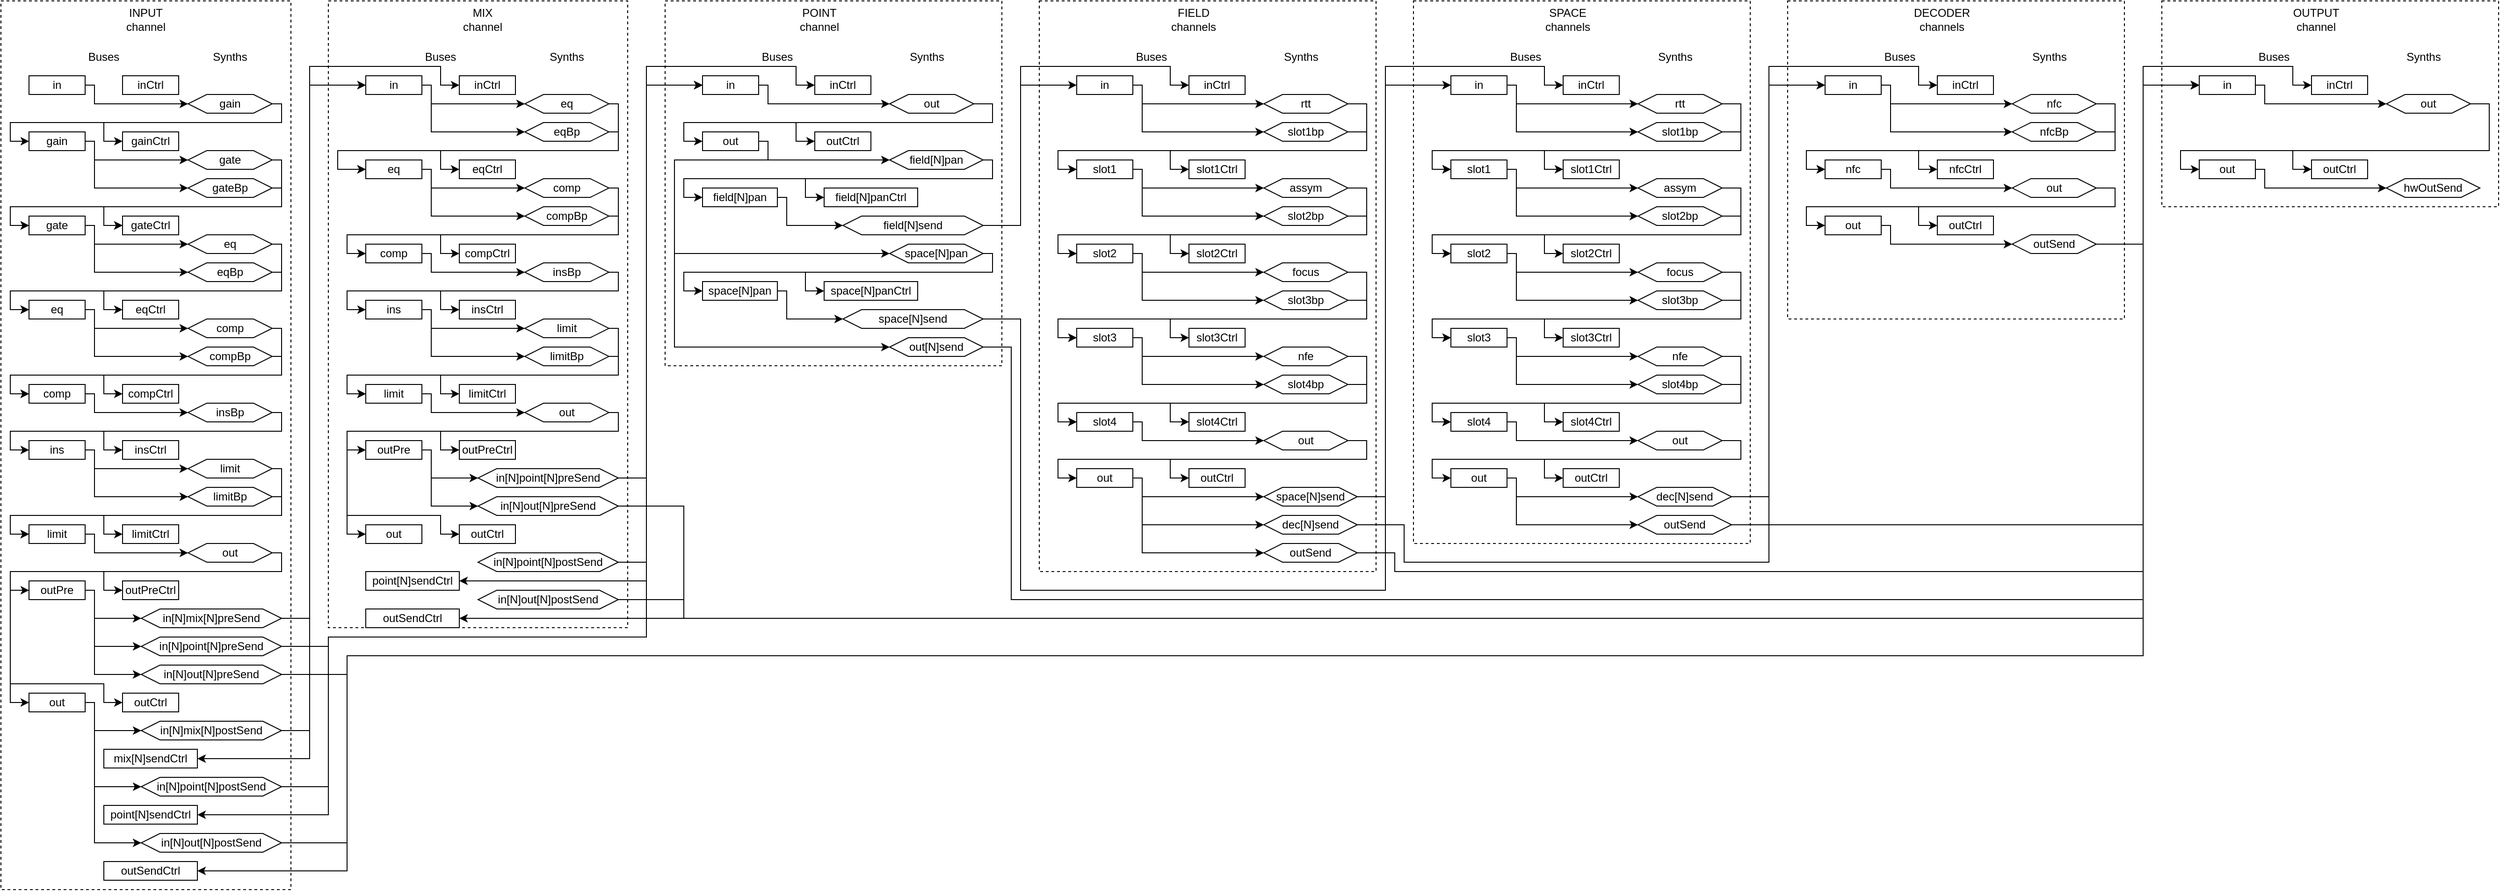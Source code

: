 <mxfile version="22.1.16" type="device">
  <diagram name="Page-1" id="Wv4Gnd5zsTkH5jBXE9Si">
    <mxGraphModel dx="1881" dy="1028" grid="1" gridSize="10" guides="1" tooltips="1" connect="1" arrows="1" fold="1" page="1" pageScale="1" pageWidth="1654" pageHeight="1169" math="0" shadow="0">
      <root>
        <mxCell id="0" />
        <mxCell id="1" parent="0" />
        <mxCell id="Ssdc47PRV2GQ8tTckIIy-95" value="" style="rounded=0;whiteSpace=wrap;html=1;fillColor=none;dashed=1;" vertex="1" parent="1">
          <mxGeometry x="30" y="20" width="310" height="950" as="geometry" />
        </mxCell>
        <mxCell id="Ssdc47PRV2GQ8tTckIIy-161" value="" style="rounded=0;whiteSpace=wrap;html=1;fillColor=none;dashed=1;" vertex="1" parent="1">
          <mxGeometry x="380" y="20" width="320" height="670" as="geometry" />
        </mxCell>
        <mxCell id="Ssdc47PRV2GQ8tTckIIy-50" style="edgeStyle=orthogonalEdgeStyle;rounded=0;orthogonalLoop=1;jettySize=auto;html=1;exitX=1;exitY=0.5;exitDx=0;exitDy=0;entryX=0;entryY=0.5;entryDx=0;entryDy=0;" edge="1" parent="1" source="Ssdc47PRV2GQ8tTckIIy-1" target="Ssdc47PRV2GQ8tTckIIy-42">
          <mxGeometry relative="1" as="geometry">
            <Array as="points">
              <mxPoint x="130" y="110" />
              <mxPoint x="130" y="130" />
            </Array>
          </mxGeometry>
        </mxCell>
        <mxCell id="Ssdc47PRV2GQ8tTckIIy-1" value="in" style="rounded=0;whiteSpace=wrap;html=1;" vertex="1" parent="1">
          <mxGeometry x="60" y="100" width="60" height="20" as="geometry" />
        </mxCell>
        <mxCell id="Ssdc47PRV2GQ8tTckIIy-2" value="INPUT&lt;br&gt;channel" style="text;html=1;strokeColor=none;fillColor=none;align=center;verticalAlign=middle;whiteSpace=wrap;rounded=0;" vertex="1" parent="1">
          <mxGeometry x="40" y="20" width="290" height="40" as="geometry" />
        </mxCell>
        <mxCell id="Ssdc47PRV2GQ8tTckIIy-3" value="Buses" style="text;html=1;strokeColor=none;fillColor=none;align=center;verticalAlign=middle;whiteSpace=wrap;rounded=0;" vertex="1" parent="1">
          <mxGeometry x="100" y="60" width="80" height="40" as="geometry" />
        </mxCell>
        <mxCell id="Ssdc47PRV2GQ8tTckIIy-55" style="edgeStyle=orthogonalEdgeStyle;rounded=0;orthogonalLoop=1;jettySize=auto;html=1;exitX=1;exitY=0.5;exitDx=0;exitDy=0;entryX=0;entryY=0.5;entryDx=0;entryDy=0;" edge="1" parent="1" source="Ssdc47PRV2GQ8tTckIIy-4" target="Ssdc47PRV2GQ8tTckIIy-44">
          <mxGeometry relative="1" as="geometry">
            <Array as="points">
              <mxPoint x="130" y="260" />
              <mxPoint x="130" y="280" />
            </Array>
          </mxGeometry>
        </mxCell>
        <mxCell id="Ssdc47PRV2GQ8tTckIIy-186" style="edgeStyle=orthogonalEdgeStyle;rounded=0;orthogonalLoop=1;jettySize=auto;html=1;exitX=1;exitY=0.5;exitDx=0;exitDy=0;entryX=0;entryY=0.5;entryDx=0;entryDy=0;" edge="1" parent="1" source="Ssdc47PRV2GQ8tTckIIy-4" target="Ssdc47PRV2GQ8tTckIIy-184">
          <mxGeometry relative="1" as="geometry">
            <Array as="points">
              <mxPoint x="130" y="260" />
              <mxPoint x="130" y="310" />
            </Array>
          </mxGeometry>
        </mxCell>
        <mxCell id="Ssdc47PRV2GQ8tTckIIy-4" value="gate" style="rounded=0;whiteSpace=wrap;html=1;" vertex="1" parent="1">
          <mxGeometry x="60" y="250" width="60" height="20" as="geometry" />
        </mxCell>
        <mxCell id="Ssdc47PRV2GQ8tTckIIy-62" style="edgeStyle=orthogonalEdgeStyle;rounded=0;orthogonalLoop=1;jettySize=auto;html=1;exitX=1;exitY=0.5;exitDx=0;exitDy=0;entryX=0;entryY=0.5;entryDx=0;entryDy=0;" edge="1" parent="1" source="Ssdc47PRV2GQ8tTckIIy-6" target="Ssdc47PRV2GQ8tTckIIy-61">
          <mxGeometry relative="1" as="geometry">
            <Array as="points">
              <mxPoint x="130" y="350" />
              <mxPoint x="130" y="370" />
            </Array>
          </mxGeometry>
        </mxCell>
        <mxCell id="Ssdc47PRV2GQ8tTckIIy-189" style="edgeStyle=orthogonalEdgeStyle;rounded=0;orthogonalLoop=1;jettySize=auto;html=1;exitX=1;exitY=0.5;exitDx=0;exitDy=0;entryX=0;entryY=0.5;entryDx=0;entryDy=0;" edge="1" parent="1" source="Ssdc47PRV2GQ8tTckIIy-6" target="Ssdc47PRV2GQ8tTckIIy-188">
          <mxGeometry relative="1" as="geometry">
            <Array as="points">
              <mxPoint x="130" y="350" />
              <mxPoint x="130" y="400" />
            </Array>
          </mxGeometry>
        </mxCell>
        <mxCell id="Ssdc47PRV2GQ8tTckIIy-6" value="eq" style="rounded=0;whiteSpace=wrap;html=1;" vertex="1" parent="1">
          <mxGeometry x="60" y="340" width="60" height="20" as="geometry" />
        </mxCell>
        <mxCell id="Ssdc47PRV2GQ8tTckIIy-228" style="edgeStyle=orthogonalEdgeStyle;rounded=0;orthogonalLoop=1;jettySize=auto;html=1;exitX=1;exitY=0.5;exitDx=0;exitDy=0;entryX=0;entryY=0.5;entryDx=0;entryDy=0;" edge="1" parent="1" source="Ssdc47PRV2GQ8tTckIIy-7" target="Ssdc47PRV2GQ8tTckIIy-227">
          <mxGeometry relative="1" as="geometry">
            <Array as="points">
              <mxPoint x="130" y="440" />
              <mxPoint x="130" y="460" />
            </Array>
          </mxGeometry>
        </mxCell>
        <mxCell id="Ssdc47PRV2GQ8tTckIIy-7" value="comp" style="rounded=0;whiteSpace=wrap;html=1;" vertex="1" parent="1">
          <mxGeometry x="60" y="430" width="60" height="20" as="geometry" />
        </mxCell>
        <mxCell id="Ssdc47PRV2GQ8tTckIIy-79" style="edgeStyle=orthogonalEdgeStyle;rounded=0;orthogonalLoop=1;jettySize=auto;html=1;exitX=1;exitY=0.5;exitDx=0;exitDy=0;entryX=0;entryY=0.5;entryDx=0;entryDy=0;" edge="1" parent="1" source="Ssdc47PRV2GQ8tTckIIy-11" target="Ssdc47PRV2GQ8tTckIIy-77">
          <mxGeometry relative="1" as="geometry">
            <Array as="points">
              <mxPoint x="130" y="590" />
              <mxPoint x="130" y="610" />
            </Array>
          </mxGeometry>
        </mxCell>
        <mxCell id="Ssdc47PRV2GQ8tTckIIy-11" value="limit" style="rounded=0;whiteSpace=wrap;html=1;" vertex="1" parent="1">
          <mxGeometry x="60" y="580" width="60" height="20" as="geometry" />
        </mxCell>
        <mxCell id="Ssdc47PRV2GQ8tTckIIy-177" style="edgeStyle=orthogonalEdgeStyle;rounded=0;orthogonalLoop=1;jettySize=auto;html=1;exitX=1;exitY=0.5;exitDx=0;exitDy=0;entryX=0;entryY=0.5;entryDx=0;entryDy=0;" edge="1" parent="1" source="Ssdc47PRV2GQ8tTckIIy-12" target="Ssdc47PRV2GQ8tTckIIy-162">
          <mxGeometry relative="1" as="geometry">
            <Array as="points">
              <mxPoint x="130" y="650" />
              <mxPoint x="130" y="680" />
            </Array>
          </mxGeometry>
        </mxCell>
        <mxCell id="Ssdc47PRV2GQ8tTckIIy-178" style="edgeStyle=orthogonalEdgeStyle;rounded=0;orthogonalLoop=1;jettySize=auto;html=1;exitX=1;exitY=0.5;exitDx=0;exitDy=0;entryX=0;entryY=0.5;entryDx=0;entryDy=0;" edge="1" parent="1" source="Ssdc47PRV2GQ8tTckIIy-12" target="Ssdc47PRV2GQ8tTckIIy-166">
          <mxGeometry relative="1" as="geometry">
            <Array as="points">
              <mxPoint x="130" y="650" />
              <mxPoint x="130" y="710" />
            </Array>
          </mxGeometry>
        </mxCell>
        <mxCell id="Ssdc47PRV2GQ8tTckIIy-179" style="edgeStyle=orthogonalEdgeStyle;rounded=0;orthogonalLoop=1;jettySize=auto;html=1;exitX=1;exitY=0.5;exitDx=0;exitDy=0;entryX=0;entryY=0.5;entryDx=0;entryDy=0;" edge="1" parent="1" source="Ssdc47PRV2GQ8tTckIIy-12" target="Ssdc47PRV2GQ8tTckIIy-169">
          <mxGeometry relative="1" as="geometry">
            <Array as="points">
              <mxPoint x="130" y="650" />
              <mxPoint x="130" y="740" />
            </Array>
          </mxGeometry>
        </mxCell>
        <mxCell id="Ssdc47PRV2GQ8tTckIIy-12" value="outPre" style="rounded=0;whiteSpace=wrap;html=1;" vertex="1" parent="1">
          <mxGeometry x="60" y="640" width="60" height="20" as="geometry" />
        </mxCell>
        <mxCell id="Ssdc47PRV2GQ8tTckIIy-21" value="Synths" style="text;html=1;strokeColor=none;fillColor=none;align=center;verticalAlign=middle;whiteSpace=wrap;rounded=0;" vertex="1" parent="1">
          <mxGeometry x="235" y="60" width="80" height="40" as="geometry" />
        </mxCell>
        <mxCell id="Ssdc47PRV2GQ8tTckIIy-22" value="inCtrl" style="rounded=0;whiteSpace=wrap;html=1;" vertex="1" parent="1">
          <mxGeometry x="160" y="100" width="60" height="20" as="geometry" />
        </mxCell>
        <mxCell id="Ssdc47PRV2GQ8tTckIIy-53" style="edgeStyle=orthogonalEdgeStyle;rounded=0;orthogonalLoop=1;jettySize=auto;html=1;exitX=1;exitY=0.5;exitDx=0;exitDy=0;entryX=0;entryY=0.5;entryDx=0;entryDy=0;" edge="1" parent="1" source="Ssdc47PRV2GQ8tTckIIy-23" target="Ssdc47PRV2GQ8tTckIIy-43">
          <mxGeometry relative="1" as="geometry">
            <Array as="points">
              <mxPoint x="130" y="170" />
              <mxPoint x="130" y="190" />
            </Array>
          </mxGeometry>
        </mxCell>
        <mxCell id="Ssdc47PRV2GQ8tTckIIy-181" style="edgeStyle=orthogonalEdgeStyle;rounded=0;orthogonalLoop=1;jettySize=auto;html=1;exitX=1;exitY=0.5;exitDx=0;exitDy=0;entryX=0;entryY=0.5;entryDx=0;entryDy=0;" edge="1" parent="1" source="Ssdc47PRV2GQ8tTckIIy-23" target="Ssdc47PRV2GQ8tTckIIy-180">
          <mxGeometry relative="1" as="geometry">
            <Array as="points">
              <mxPoint x="130" y="170" />
              <mxPoint x="130" y="220" />
            </Array>
          </mxGeometry>
        </mxCell>
        <mxCell id="Ssdc47PRV2GQ8tTckIIy-23" value="gain" style="rounded=0;whiteSpace=wrap;html=1;" vertex="1" parent="1">
          <mxGeometry x="60" y="160" width="60" height="20" as="geometry" />
        </mxCell>
        <mxCell id="Ssdc47PRV2GQ8tTckIIy-24" value="gainCtrl" style="rounded=0;whiteSpace=wrap;html=1;" vertex="1" parent="1">
          <mxGeometry x="160" y="160" width="60" height="20" as="geometry" />
        </mxCell>
        <mxCell id="Ssdc47PRV2GQ8tTckIIy-25" value="gateCtrl" style="rounded=0;whiteSpace=wrap;html=1;" vertex="1" parent="1">
          <mxGeometry x="160" y="250" width="60" height="20" as="geometry" />
        </mxCell>
        <mxCell id="Ssdc47PRV2GQ8tTckIIy-26" value="eqCtrl" style="rounded=0;whiteSpace=wrap;html=1;" vertex="1" parent="1">
          <mxGeometry x="160" y="340" width="60" height="20" as="geometry" />
        </mxCell>
        <mxCell id="Ssdc47PRV2GQ8tTckIIy-27" value="compCtrl" style="rounded=0;whiteSpace=wrap;html=1;" vertex="1" parent="1">
          <mxGeometry x="160" y="430" width="60" height="20" as="geometry" />
        </mxCell>
        <mxCell id="Ssdc47PRV2GQ8tTckIIy-29" value="limitCtrl" style="rounded=0;whiteSpace=wrap;html=1;" vertex="1" parent="1">
          <mxGeometry x="160" y="580" width="60" height="20" as="geometry" />
        </mxCell>
        <mxCell id="Ssdc47PRV2GQ8tTckIIy-30" value="outPreCtrl" style="rounded=0;whiteSpace=wrap;html=1;" vertex="1" parent="1">
          <mxGeometry x="160" y="640" width="60" height="20" as="geometry" />
        </mxCell>
        <mxCell id="Ssdc47PRV2GQ8tTckIIy-52" style="edgeStyle=orthogonalEdgeStyle;rounded=0;orthogonalLoop=1;jettySize=auto;html=1;exitX=1;exitY=0.5;exitDx=0;exitDy=0;entryX=0;entryY=0.5;entryDx=0;entryDy=0;" edge="1" parent="1" source="Ssdc47PRV2GQ8tTckIIy-42" target="Ssdc47PRV2GQ8tTckIIy-23">
          <mxGeometry relative="1" as="geometry">
            <Array as="points">
              <mxPoint x="330" y="130" />
              <mxPoint x="330" y="150" />
              <mxPoint x="40" y="150" />
              <mxPoint x="40" y="170" />
            </Array>
          </mxGeometry>
        </mxCell>
        <mxCell id="Ssdc47PRV2GQ8tTckIIy-84" style="edgeStyle=orthogonalEdgeStyle;rounded=0;orthogonalLoop=1;jettySize=auto;html=1;exitX=1;exitY=0.5;exitDx=0;exitDy=0;entryX=0;entryY=0.5;entryDx=0;entryDy=0;" edge="1" parent="1" source="Ssdc47PRV2GQ8tTckIIy-42" target="Ssdc47PRV2GQ8tTckIIy-24">
          <mxGeometry relative="1" as="geometry">
            <Array as="points">
              <mxPoint x="330" y="130" />
              <mxPoint x="330" y="150" />
              <mxPoint x="140" y="150" />
              <mxPoint x="140" y="170" />
            </Array>
          </mxGeometry>
        </mxCell>
        <mxCell id="Ssdc47PRV2GQ8tTckIIy-42" value="gain" style="shape=hexagon;perimeter=hexagonPerimeter2;whiteSpace=wrap;html=1;fixedSize=1;" vertex="1" parent="1">
          <mxGeometry x="230" y="120" width="90" height="20" as="geometry" />
        </mxCell>
        <mxCell id="Ssdc47PRV2GQ8tTckIIy-54" style="edgeStyle=orthogonalEdgeStyle;rounded=0;orthogonalLoop=1;jettySize=auto;html=1;exitX=1;exitY=0.5;exitDx=0;exitDy=0;entryX=0;entryY=0.5;entryDx=0;entryDy=0;" edge="1" parent="1" source="Ssdc47PRV2GQ8tTckIIy-43" target="Ssdc47PRV2GQ8tTckIIy-4">
          <mxGeometry relative="1" as="geometry">
            <Array as="points">
              <mxPoint x="330" y="190" />
              <mxPoint x="330" y="240" />
              <mxPoint x="40" y="240" />
              <mxPoint x="40" y="260" />
            </Array>
          </mxGeometry>
        </mxCell>
        <mxCell id="Ssdc47PRV2GQ8tTckIIy-86" style="edgeStyle=orthogonalEdgeStyle;rounded=0;orthogonalLoop=1;jettySize=auto;html=1;exitX=1;exitY=0.5;exitDx=0;exitDy=0;entryX=0;entryY=0.5;entryDx=0;entryDy=0;" edge="1" parent="1" source="Ssdc47PRV2GQ8tTckIIy-43" target="Ssdc47PRV2GQ8tTckIIy-25">
          <mxGeometry relative="1" as="geometry">
            <Array as="points">
              <mxPoint x="330" y="190" />
              <mxPoint x="330" y="240" />
              <mxPoint x="140" y="240" />
              <mxPoint x="140" y="260" />
            </Array>
          </mxGeometry>
        </mxCell>
        <mxCell id="Ssdc47PRV2GQ8tTckIIy-43" value="gate" style="shape=hexagon;perimeter=hexagonPerimeter2;whiteSpace=wrap;html=1;fixedSize=1;" vertex="1" parent="1">
          <mxGeometry x="230" y="180" width="90" height="20" as="geometry" />
        </mxCell>
        <mxCell id="Ssdc47PRV2GQ8tTckIIy-59" style="edgeStyle=orthogonalEdgeStyle;rounded=0;orthogonalLoop=1;jettySize=auto;html=1;exitX=1;exitY=0.5;exitDx=0;exitDy=0;entryX=0;entryY=0.5;entryDx=0;entryDy=0;" edge="1" parent="1" source="Ssdc47PRV2GQ8tTckIIy-44" target="Ssdc47PRV2GQ8tTckIIy-6">
          <mxGeometry relative="1" as="geometry">
            <Array as="points">
              <mxPoint x="330" y="280" />
              <mxPoint x="330" y="330" />
              <mxPoint x="40" y="330" />
              <mxPoint x="40" y="350" />
            </Array>
          </mxGeometry>
        </mxCell>
        <mxCell id="Ssdc47PRV2GQ8tTckIIy-205" style="edgeStyle=orthogonalEdgeStyle;rounded=0;orthogonalLoop=1;jettySize=auto;html=1;exitX=1;exitY=0.5;exitDx=0;exitDy=0;entryX=0;entryY=0.5;entryDx=0;entryDy=0;" edge="1" parent="1" source="Ssdc47PRV2GQ8tTckIIy-44" target="Ssdc47PRV2GQ8tTckIIy-26">
          <mxGeometry relative="1" as="geometry">
            <Array as="points">
              <mxPoint x="330" y="280" />
              <mxPoint x="330" y="330" />
              <mxPoint x="140" y="330" />
              <mxPoint x="140" y="350" />
            </Array>
          </mxGeometry>
        </mxCell>
        <mxCell id="Ssdc47PRV2GQ8tTckIIy-44" value="eq" style="shape=hexagon;perimeter=hexagonPerimeter2;whiteSpace=wrap;html=1;fixedSize=1;" vertex="1" parent="1">
          <mxGeometry x="230" y="270" width="90" height="20" as="geometry" />
        </mxCell>
        <mxCell id="Ssdc47PRV2GQ8tTckIIy-70" style="edgeStyle=orthogonalEdgeStyle;rounded=0;orthogonalLoop=1;jettySize=auto;html=1;exitX=1;exitY=0.5;exitDx=0;exitDy=0;entryX=0;entryY=0.5;entryDx=0;entryDy=0;" edge="1" parent="1" source="Ssdc47PRV2GQ8tTckIIy-46" target="Ssdc47PRV2GQ8tTckIIy-68">
          <mxGeometry relative="1" as="geometry">
            <Array as="points">
              <mxPoint x="130" y="500" />
              <mxPoint x="130" y="520" />
            </Array>
          </mxGeometry>
        </mxCell>
        <mxCell id="Ssdc47PRV2GQ8tTckIIy-236" style="edgeStyle=orthogonalEdgeStyle;rounded=0;orthogonalLoop=1;jettySize=auto;html=1;exitX=1;exitY=0.5;exitDx=0;exitDy=0;entryX=0;entryY=0.5;entryDx=0;entryDy=0;" edge="1" parent="1" source="Ssdc47PRV2GQ8tTckIIy-46" target="Ssdc47PRV2GQ8tTckIIy-235">
          <mxGeometry relative="1" as="geometry">
            <Array as="points">
              <mxPoint x="130" y="500" />
              <mxPoint x="130" y="550" />
            </Array>
          </mxGeometry>
        </mxCell>
        <mxCell id="Ssdc47PRV2GQ8tTckIIy-46" value="ins" style="rounded=0;whiteSpace=wrap;html=1;" vertex="1" parent="1">
          <mxGeometry x="60" y="490" width="60" height="20" as="geometry" />
        </mxCell>
        <mxCell id="Ssdc47PRV2GQ8tTckIIy-63" style="edgeStyle=orthogonalEdgeStyle;rounded=0;orthogonalLoop=1;jettySize=auto;html=1;exitX=1;exitY=0.5;exitDx=0;exitDy=0;entryX=0;entryY=0.5;entryDx=0;entryDy=0;" edge="1" parent="1" source="Ssdc47PRV2GQ8tTckIIy-61" target="Ssdc47PRV2GQ8tTckIIy-7">
          <mxGeometry relative="1" as="geometry">
            <Array as="points">
              <mxPoint x="330" y="370" />
              <mxPoint x="330" y="420" />
              <mxPoint x="40" y="420" />
              <mxPoint x="40" y="440" />
            </Array>
          </mxGeometry>
        </mxCell>
        <mxCell id="Ssdc47PRV2GQ8tTckIIy-89" style="edgeStyle=orthogonalEdgeStyle;rounded=0;orthogonalLoop=1;jettySize=auto;html=1;exitX=1;exitY=0.5;exitDx=0;exitDy=0;entryX=0;entryY=0.5;entryDx=0;entryDy=0;" edge="1" parent="1" source="Ssdc47PRV2GQ8tTckIIy-61" target="Ssdc47PRV2GQ8tTckIIy-27">
          <mxGeometry relative="1" as="geometry">
            <Array as="points">
              <mxPoint x="330" y="370" />
              <mxPoint x="330" y="420" />
              <mxPoint x="140" y="420" />
              <mxPoint x="140" y="440" />
            </Array>
          </mxGeometry>
        </mxCell>
        <mxCell id="Ssdc47PRV2GQ8tTckIIy-61" value="comp" style="shape=hexagon;perimeter=hexagonPerimeter2;whiteSpace=wrap;html=1;fixedSize=1;" vertex="1" parent="1">
          <mxGeometry x="230" y="360" width="90" height="20" as="geometry" />
        </mxCell>
        <mxCell id="Ssdc47PRV2GQ8tTckIIy-210" style="edgeStyle=orthogonalEdgeStyle;rounded=0;orthogonalLoop=1;jettySize=auto;html=1;exitX=1;exitY=0.5;exitDx=0;exitDy=0;entryX=0;entryY=0.5;entryDx=0;entryDy=0;" edge="1" parent="1" source="Ssdc47PRV2GQ8tTckIIy-68" target="Ssdc47PRV2GQ8tTckIIy-11">
          <mxGeometry relative="1" as="geometry">
            <Array as="points">
              <mxPoint x="330" y="520" />
              <mxPoint x="330" y="570" />
              <mxPoint x="40" y="570" />
              <mxPoint x="40" y="590" />
            </Array>
          </mxGeometry>
        </mxCell>
        <mxCell id="Ssdc47PRV2GQ8tTckIIy-211" style="edgeStyle=orthogonalEdgeStyle;rounded=0;orthogonalLoop=1;jettySize=auto;html=1;exitX=1;exitY=0.5;exitDx=0;exitDy=0;entryX=0;entryY=0.5;entryDx=0;entryDy=0;" edge="1" parent="1" source="Ssdc47PRV2GQ8tTckIIy-68" target="Ssdc47PRV2GQ8tTckIIy-29">
          <mxGeometry relative="1" as="geometry">
            <Array as="points">
              <mxPoint x="330" y="520" />
              <mxPoint x="330" y="570" />
              <mxPoint x="140" y="570" />
              <mxPoint x="140" y="590" />
            </Array>
          </mxGeometry>
        </mxCell>
        <mxCell id="Ssdc47PRV2GQ8tTckIIy-68" value="limit" style="shape=hexagon;perimeter=hexagonPerimeter2;whiteSpace=wrap;html=1;fixedSize=1;" vertex="1" parent="1">
          <mxGeometry x="230" y="510" width="90" height="20" as="geometry" />
        </mxCell>
        <mxCell id="Ssdc47PRV2GQ8tTckIIy-80" style="edgeStyle=orthogonalEdgeStyle;rounded=0;orthogonalLoop=1;jettySize=auto;html=1;exitX=1;exitY=0.5;exitDx=0;exitDy=0;entryX=0;entryY=0.5;entryDx=0;entryDy=0;" edge="1" parent="1" source="Ssdc47PRV2GQ8tTckIIy-77" target="Ssdc47PRV2GQ8tTckIIy-12">
          <mxGeometry relative="1" as="geometry">
            <Array as="points">
              <mxPoint x="330" y="610" />
              <mxPoint x="330" y="630" />
              <mxPoint x="40" y="630" />
              <mxPoint x="40" y="650" />
            </Array>
          </mxGeometry>
        </mxCell>
        <mxCell id="Ssdc47PRV2GQ8tTckIIy-93" style="edgeStyle=orthogonalEdgeStyle;rounded=0;orthogonalLoop=1;jettySize=auto;html=1;exitX=1;exitY=0.5;exitDx=0;exitDy=0;entryX=0;entryY=0.5;entryDx=0;entryDy=0;" edge="1" parent="1" source="Ssdc47PRV2GQ8tTckIIy-77" target="Ssdc47PRV2GQ8tTckIIy-30">
          <mxGeometry relative="1" as="geometry">
            <Array as="points">
              <mxPoint x="330" y="610" />
              <mxPoint x="330" y="630" />
              <mxPoint x="140" y="630" />
              <mxPoint x="140" y="650" />
            </Array>
          </mxGeometry>
        </mxCell>
        <mxCell id="Ssdc47PRV2GQ8tTckIIy-247" style="edgeStyle=orthogonalEdgeStyle;rounded=0;orthogonalLoop=1;jettySize=auto;html=1;exitX=1;exitY=0.5;exitDx=0;exitDy=0;entryX=0;entryY=0.5;entryDx=0;entryDy=0;" edge="1" parent="1" source="Ssdc47PRV2GQ8tTckIIy-77" target="Ssdc47PRV2GQ8tTckIIy-245">
          <mxGeometry relative="1" as="geometry">
            <Array as="points">
              <mxPoint x="330" y="610" />
              <mxPoint x="330" y="630" />
              <mxPoint x="40" y="630" />
              <mxPoint x="40" y="770" />
            </Array>
          </mxGeometry>
        </mxCell>
        <mxCell id="Ssdc47PRV2GQ8tTckIIy-248" style="edgeStyle=orthogonalEdgeStyle;rounded=0;orthogonalLoop=1;jettySize=auto;html=1;exitX=1;exitY=0.5;exitDx=0;exitDy=0;entryX=0;entryY=0.5;entryDx=0;entryDy=0;" edge="1" parent="1" source="Ssdc47PRV2GQ8tTckIIy-77" target="Ssdc47PRV2GQ8tTckIIy-246">
          <mxGeometry relative="1" as="geometry">
            <Array as="points">
              <mxPoint x="330" y="610" />
              <mxPoint x="330" y="630" />
              <mxPoint x="40" y="630" />
              <mxPoint x="40" y="750" />
              <mxPoint x="140" y="750" />
              <mxPoint x="140" y="770" />
            </Array>
          </mxGeometry>
        </mxCell>
        <mxCell id="Ssdc47PRV2GQ8tTckIIy-77" value="out" style="shape=hexagon;perimeter=hexagonPerimeter2;whiteSpace=wrap;html=1;fixedSize=1;" vertex="1" parent="1">
          <mxGeometry x="230" y="600" width="90" height="20" as="geometry" />
        </mxCell>
        <mxCell id="Ssdc47PRV2GQ8tTckIIy-96" style="edgeStyle=orthogonalEdgeStyle;rounded=0;orthogonalLoop=1;jettySize=auto;html=1;exitX=1;exitY=0.5;exitDx=0;exitDy=0;entryX=0;entryY=0.5;entryDx=0;entryDy=0;" edge="1" parent="1" source="Ssdc47PRV2GQ8tTckIIy-97" target="Ssdc47PRV2GQ8tTckIIy-134">
          <mxGeometry relative="1" as="geometry">
            <Array as="points">
              <mxPoint x="490" y="110" />
              <mxPoint x="490" y="130" />
            </Array>
            <mxPoint x="590" y="130" as="targetPoint" />
          </mxGeometry>
        </mxCell>
        <mxCell id="Ssdc47PRV2GQ8tTckIIy-199" style="edgeStyle=orthogonalEdgeStyle;rounded=0;orthogonalLoop=1;jettySize=auto;html=1;exitX=1;exitY=0.5;exitDx=0;exitDy=0;entryX=0;entryY=0.5;entryDx=0;entryDy=0;" edge="1" parent="1" source="Ssdc47PRV2GQ8tTckIIy-97" target="Ssdc47PRV2GQ8tTckIIy-198">
          <mxGeometry relative="1" as="geometry">
            <Array as="points">
              <mxPoint x="490" y="110" />
              <mxPoint x="490" y="160" />
            </Array>
          </mxGeometry>
        </mxCell>
        <mxCell id="Ssdc47PRV2GQ8tTckIIy-97" value="in" style="rounded=0;whiteSpace=wrap;html=1;" vertex="1" parent="1">
          <mxGeometry x="420" y="100" width="60" height="20" as="geometry" />
        </mxCell>
        <mxCell id="Ssdc47PRV2GQ8tTckIIy-98" value="MIX&lt;br&gt;channel" style="text;html=1;strokeColor=none;fillColor=none;align=center;verticalAlign=middle;whiteSpace=wrap;rounded=0;" vertex="1" parent="1">
          <mxGeometry x="400" y="20" width="290" height="40" as="geometry" />
        </mxCell>
        <mxCell id="Ssdc47PRV2GQ8tTckIIy-99" value="Buses" style="text;html=1;strokeColor=none;fillColor=none;align=center;verticalAlign=middle;whiteSpace=wrap;rounded=0;" vertex="1" parent="1">
          <mxGeometry x="460" y="60" width="80" height="40" as="geometry" />
        </mxCell>
        <mxCell id="Ssdc47PRV2GQ8tTckIIy-104" style="edgeStyle=orthogonalEdgeStyle;rounded=0;orthogonalLoop=1;jettySize=auto;html=1;exitX=1;exitY=0.5;exitDx=0;exitDy=0;entryX=0;entryY=0.5;entryDx=0;entryDy=0;" edge="1" parent="1" source="Ssdc47PRV2GQ8tTckIIy-105" target="Ssdc47PRV2GQ8tTckIIy-146">
          <mxGeometry relative="1" as="geometry">
            <Array as="points">
              <mxPoint x="490" y="200" />
              <mxPoint x="490" y="220" />
            </Array>
          </mxGeometry>
        </mxCell>
        <mxCell id="Ssdc47PRV2GQ8tTckIIy-203" style="edgeStyle=orthogonalEdgeStyle;rounded=0;orthogonalLoop=1;jettySize=auto;html=1;exitX=1;exitY=0.5;exitDx=0;exitDy=0;entryX=0;entryY=0.5;entryDx=0;entryDy=0;" edge="1" parent="1" source="Ssdc47PRV2GQ8tTckIIy-105" target="Ssdc47PRV2GQ8tTckIIy-202">
          <mxGeometry relative="1" as="geometry">
            <Array as="points">
              <mxPoint x="490" y="200" />
              <mxPoint x="490" y="250" />
            </Array>
          </mxGeometry>
        </mxCell>
        <mxCell id="Ssdc47PRV2GQ8tTckIIy-105" value="eq" style="rounded=0;whiteSpace=wrap;html=1;" vertex="1" parent="1">
          <mxGeometry x="420" y="190" width="60" height="20" as="geometry" />
        </mxCell>
        <mxCell id="Ssdc47PRV2GQ8tTckIIy-216" style="edgeStyle=orthogonalEdgeStyle;rounded=0;orthogonalLoop=1;jettySize=auto;html=1;exitX=1;exitY=0.5;exitDx=0;exitDy=0;entryX=0;entryY=0.5;entryDx=0;entryDy=0;" edge="1" parent="1" source="Ssdc47PRV2GQ8tTckIIy-108" target="Ssdc47PRV2GQ8tTckIIy-151">
          <mxGeometry relative="1" as="geometry">
            <Array as="points">
              <mxPoint x="490" y="290" />
              <mxPoint x="490" y="310" />
            </Array>
          </mxGeometry>
        </mxCell>
        <mxCell id="Ssdc47PRV2GQ8tTckIIy-108" value="comp" style="rounded=0;whiteSpace=wrap;html=1;" vertex="1" parent="1">
          <mxGeometry x="420" y="280" width="60" height="20" as="geometry" />
        </mxCell>
        <mxCell id="Ssdc47PRV2GQ8tTckIIy-238" style="edgeStyle=orthogonalEdgeStyle;rounded=0;orthogonalLoop=1;jettySize=auto;html=1;exitX=1;exitY=0.5;exitDx=0;exitDy=0;entryX=0;entryY=0.5;entryDx=0;entryDy=0;" edge="1" parent="1" source="Ssdc47PRV2GQ8tTckIIy-109" target="Ssdc47PRV2GQ8tTckIIy-157">
          <mxGeometry relative="1" as="geometry">
            <Array as="points">
              <mxPoint x="490" y="350" />
              <mxPoint x="490" y="370" />
            </Array>
          </mxGeometry>
        </mxCell>
        <mxCell id="Ssdc47PRV2GQ8tTckIIy-239" style="edgeStyle=orthogonalEdgeStyle;rounded=0;orthogonalLoop=1;jettySize=auto;html=1;exitX=1;exitY=0.5;exitDx=0;exitDy=0;entryX=0;entryY=0.5;entryDx=0;entryDy=0;" edge="1" parent="1" source="Ssdc47PRV2GQ8tTckIIy-109" target="Ssdc47PRV2GQ8tTckIIy-213">
          <mxGeometry relative="1" as="geometry">
            <Array as="points">
              <mxPoint x="490" y="350" />
              <mxPoint x="490" y="400" />
            </Array>
          </mxGeometry>
        </mxCell>
        <mxCell id="Ssdc47PRV2GQ8tTckIIy-109" value="ins" style="rounded=0;whiteSpace=wrap;html=1;" vertex="1" parent="1">
          <mxGeometry x="420" y="340" width="60" height="20" as="geometry" />
        </mxCell>
        <mxCell id="Ssdc47PRV2GQ8tTckIIy-112" style="edgeStyle=orthogonalEdgeStyle;rounded=0;orthogonalLoop=1;jettySize=auto;html=1;exitX=1;exitY=0.5;exitDx=0;exitDy=0;entryX=0;entryY=0.5;entryDx=0;entryDy=0;" edge="1" parent="1" source="Ssdc47PRV2GQ8tTckIIy-113" target="Ssdc47PRV2GQ8tTckIIy-160">
          <mxGeometry relative="1" as="geometry">
            <Array as="points">
              <mxPoint x="490" y="440" />
              <mxPoint x="490" y="460" />
            </Array>
          </mxGeometry>
        </mxCell>
        <mxCell id="Ssdc47PRV2GQ8tTckIIy-113" value="limit" style="rounded=0;whiteSpace=wrap;html=1;" vertex="1" parent="1">
          <mxGeometry x="420" y="430" width="60" height="20" as="geometry" />
        </mxCell>
        <mxCell id="Ssdc47PRV2GQ8tTckIIy-225" style="edgeStyle=orthogonalEdgeStyle;rounded=0;orthogonalLoop=1;jettySize=auto;html=1;exitX=1;exitY=0.5;exitDx=0;exitDy=0;entryX=0;entryY=0.5;entryDx=0;entryDy=0;" edge="1" parent="1" source="Ssdc47PRV2GQ8tTckIIy-114" target="Ssdc47PRV2GQ8tTckIIy-223">
          <mxGeometry relative="1" as="geometry">
            <Array as="points">
              <mxPoint x="490" y="500" />
              <mxPoint x="490" y="530" />
            </Array>
          </mxGeometry>
        </mxCell>
        <mxCell id="Ssdc47PRV2GQ8tTckIIy-226" style="edgeStyle=orthogonalEdgeStyle;rounded=0;orthogonalLoop=1;jettySize=auto;html=1;exitX=1;exitY=0.5;exitDx=0;exitDy=0;entryX=0;entryY=0.5;entryDx=0;entryDy=0;" edge="1" parent="1" source="Ssdc47PRV2GQ8tTckIIy-114" target="Ssdc47PRV2GQ8tTckIIy-224">
          <mxGeometry relative="1" as="geometry">
            <Array as="points">
              <mxPoint x="490" y="500" />
              <mxPoint x="490" y="560" />
            </Array>
          </mxGeometry>
        </mxCell>
        <mxCell id="Ssdc47PRV2GQ8tTckIIy-114" value="outPre" style="rounded=0;whiteSpace=wrap;html=1;" vertex="1" parent="1">
          <mxGeometry x="420" y="490" width="60" height="20" as="geometry" />
        </mxCell>
        <mxCell id="Ssdc47PRV2GQ8tTckIIy-115" value="Synths" style="text;html=1;strokeColor=none;fillColor=none;align=center;verticalAlign=middle;whiteSpace=wrap;rounded=0;" vertex="1" parent="1">
          <mxGeometry x="595" y="60" width="80" height="40" as="geometry" />
        </mxCell>
        <mxCell id="Ssdc47PRV2GQ8tTckIIy-116" value="inCtrl" style="rounded=0;whiteSpace=wrap;html=1;" vertex="1" parent="1">
          <mxGeometry x="520" y="100" width="60" height="20" as="geometry" />
        </mxCell>
        <mxCell id="Ssdc47PRV2GQ8tTckIIy-121" value="eqCtrl" style="rounded=0;whiteSpace=wrap;html=1;" vertex="1" parent="1">
          <mxGeometry x="520" y="190" width="60" height="20" as="geometry" />
        </mxCell>
        <mxCell id="Ssdc47PRV2GQ8tTckIIy-122" value="compCtrl" style="rounded=0;whiteSpace=wrap;html=1;" vertex="1" parent="1">
          <mxGeometry x="520" y="280" width="60" height="20" as="geometry" />
        </mxCell>
        <mxCell id="Ssdc47PRV2GQ8tTckIIy-124" value="limitCtrl" style="rounded=0;whiteSpace=wrap;html=1;" vertex="1" parent="1">
          <mxGeometry x="520" y="430" width="60" height="20" as="geometry" />
        </mxCell>
        <mxCell id="Ssdc47PRV2GQ8tTckIIy-125" value="outPreCtrl" style="rounded=0;whiteSpace=wrap;html=1;" vertex="1" parent="1">
          <mxGeometry x="520" y="490" width="60" height="20" as="geometry" />
        </mxCell>
        <mxCell id="Ssdc47PRV2GQ8tTckIIy-132" style="edgeStyle=orthogonalEdgeStyle;rounded=0;orthogonalLoop=1;jettySize=auto;html=1;exitX=1;exitY=0.5;exitDx=0;exitDy=0;entryX=0;entryY=0.5;entryDx=0;entryDy=0;" edge="1" parent="1" source="Ssdc47PRV2GQ8tTckIIy-134" target="Ssdc47PRV2GQ8tTckIIy-105">
          <mxGeometry relative="1" as="geometry">
            <Array as="points">
              <mxPoint x="690" y="130" />
              <mxPoint x="690" y="180" />
              <mxPoint x="390" y="180" />
              <mxPoint x="390" y="200" />
            </Array>
          </mxGeometry>
        </mxCell>
        <mxCell id="Ssdc47PRV2GQ8tTckIIy-212" style="edgeStyle=orthogonalEdgeStyle;rounded=0;orthogonalLoop=1;jettySize=auto;html=1;exitX=1;exitY=0.5;exitDx=0;exitDy=0;entryX=0;entryY=0.5;entryDx=0;entryDy=0;" edge="1" parent="1" source="Ssdc47PRV2GQ8tTckIIy-134" target="Ssdc47PRV2GQ8tTckIIy-121">
          <mxGeometry relative="1" as="geometry">
            <Array as="points">
              <mxPoint x="690" y="130" />
              <mxPoint x="690" y="180" />
              <mxPoint x="500" y="180" />
              <mxPoint x="500" y="200" />
            </Array>
          </mxGeometry>
        </mxCell>
        <mxCell id="Ssdc47PRV2GQ8tTckIIy-134" value="eq" style="shape=hexagon;perimeter=hexagonPerimeter2;whiteSpace=wrap;html=1;fixedSize=1;" vertex="1" parent="1">
          <mxGeometry x="590" y="120" width="90" height="20" as="geometry" />
        </mxCell>
        <mxCell id="Ssdc47PRV2GQ8tTckIIy-144" style="edgeStyle=orthogonalEdgeStyle;rounded=0;orthogonalLoop=1;jettySize=auto;html=1;exitX=1;exitY=0.5;exitDx=0;exitDy=0;entryX=0;entryY=0.5;entryDx=0;entryDy=0;" edge="1" parent="1" source="Ssdc47PRV2GQ8tTckIIy-146" target="Ssdc47PRV2GQ8tTckIIy-108">
          <mxGeometry relative="1" as="geometry">
            <Array as="points">
              <mxPoint x="690" y="220" />
              <mxPoint x="690" y="270" />
              <mxPoint x="400" y="270" />
              <mxPoint x="400" y="290" />
            </Array>
          </mxGeometry>
        </mxCell>
        <mxCell id="Ssdc47PRV2GQ8tTckIIy-145" style="edgeStyle=orthogonalEdgeStyle;rounded=0;orthogonalLoop=1;jettySize=auto;html=1;exitX=1;exitY=0.5;exitDx=0;exitDy=0;entryX=0;entryY=0.5;entryDx=0;entryDy=0;" edge="1" parent="1" source="Ssdc47PRV2GQ8tTckIIy-146" target="Ssdc47PRV2GQ8tTckIIy-122">
          <mxGeometry relative="1" as="geometry">
            <Array as="points">
              <mxPoint x="690" y="220" />
              <mxPoint x="690" y="270" />
              <mxPoint x="500" y="270" />
              <mxPoint x="500" y="290" />
            </Array>
          </mxGeometry>
        </mxCell>
        <mxCell id="Ssdc47PRV2GQ8tTckIIy-146" value="comp" style="shape=hexagon;perimeter=hexagonPerimeter2;whiteSpace=wrap;html=1;fixedSize=1;" vertex="1" parent="1">
          <mxGeometry x="590" y="210" width="90" height="20" as="geometry" />
        </mxCell>
        <mxCell id="Ssdc47PRV2GQ8tTckIIy-217" style="edgeStyle=orthogonalEdgeStyle;rounded=0;orthogonalLoop=1;jettySize=auto;html=1;exitX=1;exitY=0.5;exitDx=0;exitDy=0;entryX=0;entryY=0.5;entryDx=0;entryDy=0;" edge="1" parent="1" source="Ssdc47PRV2GQ8tTckIIy-151" target="Ssdc47PRV2GQ8tTckIIy-109">
          <mxGeometry relative="1" as="geometry">
            <Array as="points">
              <mxPoint x="690" y="310" />
              <mxPoint x="690" y="330" />
              <mxPoint x="400" y="330" />
              <mxPoint x="400" y="350" />
            </Array>
          </mxGeometry>
        </mxCell>
        <mxCell id="Ssdc47PRV2GQ8tTckIIy-234" style="edgeStyle=orthogonalEdgeStyle;rounded=0;orthogonalLoop=1;jettySize=auto;html=1;exitX=1;exitY=0.5;exitDx=0;exitDy=0;entryX=0;entryY=0.5;entryDx=0;entryDy=0;" edge="1" parent="1" source="Ssdc47PRV2GQ8tTckIIy-151" target="Ssdc47PRV2GQ8tTckIIy-233">
          <mxGeometry relative="1" as="geometry">
            <Array as="points">
              <mxPoint x="690" y="310" />
              <mxPoint x="690" y="330" />
              <mxPoint x="500" y="330" />
              <mxPoint x="500" y="350" />
            </Array>
          </mxGeometry>
        </mxCell>
        <mxCell id="Ssdc47PRV2GQ8tTckIIy-151" value="insBp" style="shape=hexagon;perimeter=hexagonPerimeter2;whiteSpace=wrap;html=1;fixedSize=1;" vertex="1" parent="1">
          <mxGeometry x="590" y="300" width="90" height="20" as="geometry" />
        </mxCell>
        <mxCell id="Ssdc47PRV2GQ8tTckIIy-240" style="edgeStyle=orthogonalEdgeStyle;rounded=0;orthogonalLoop=1;jettySize=auto;html=1;exitX=1;exitY=0.5;exitDx=0;exitDy=0;entryX=0;entryY=0.5;entryDx=0;entryDy=0;" edge="1" parent="1" source="Ssdc47PRV2GQ8tTckIIy-157" target="Ssdc47PRV2GQ8tTckIIy-113">
          <mxGeometry relative="1" as="geometry">
            <Array as="points">
              <mxPoint x="690" y="370" />
              <mxPoint x="690" y="420" />
              <mxPoint x="400" y="420" />
              <mxPoint x="400" y="440" />
            </Array>
          </mxGeometry>
        </mxCell>
        <mxCell id="Ssdc47PRV2GQ8tTckIIy-241" style="edgeStyle=orthogonalEdgeStyle;rounded=0;orthogonalLoop=1;jettySize=auto;html=1;exitX=1;exitY=0.5;exitDx=0;exitDy=0;entryX=0;entryY=0.5;entryDx=0;entryDy=0;" edge="1" parent="1" source="Ssdc47PRV2GQ8tTckIIy-157" target="Ssdc47PRV2GQ8tTckIIy-124">
          <mxGeometry relative="1" as="geometry">
            <Array as="points">
              <mxPoint x="690" y="370" />
              <mxPoint x="690" y="420" />
              <mxPoint x="500" y="420" />
              <mxPoint x="500" y="440" />
            </Array>
          </mxGeometry>
        </mxCell>
        <mxCell id="Ssdc47PRV2GQ8tTckIIy-157" value="limit" style="shape=hexagon;perimeter=hexagonPerimeter2;whiteSpace=wrap;html=1;fixedSize=1;" vertex="1" parent="1">
          <mxGeometry x="590" y="360" width="90" height="20" as="geometry" />
        </mxCell>
        <mxCell id="Ssdc47PRV2GQ8tTckIIy-158" style="edgeStyle=orthogonalEdgeStyle;rounded=0;orthogonalLoop=1;jettySize=auto;html=1;exitX=1;exitY=0.5;exitDx=0;exitDy=0;entryX=0;entryY=0.5;entryDx=0;entryDy=0;" edge="1" parent="1" source="Ssdc47PRV2GQ8tTckIIy-160" target="Ssdc47PRV2GQ8tTckIIy-114">
          <mxGeometry relative="1" as="geometry">
            <Array as="points">
              <mxPoint x="690" y="460" />
              <mxPoint x="690" y="480" />
              <mxPoint x="400" y="480" />
              <mxPoint x="400" y="500" />
            </Array>
          </mxGeometry>
        </mxCell>
        <mxCell id="Ssdc47PRV2GQ8tTckIIy-159" style="edgeStyle=orthogonalEdgeStyle;rounded=0;orthogonalLoop=1;jettySize=auto;html=1;exitX=1;exitY=0.5;exitDx=0;exitDy=0;entryX=0;entryY=0.5;entryDx=0;entryDy=0;" edge="1" parent="1" source="Ssdc47PRV2GQ8tTckIIy-160" target="Ssdc47PRV2GQ8tTckIIy-125">
          <mxGeometry relative="1" as="geometry">
            <Array as="points">
              <mxPoint x="690" y="460" />
              <mxPoint x="690" y="480" />
              <mxPoint x="500" y="480" />
              <mxPoint x="500" y="500" />
            </Array>
          </mxGeometry>
        </mxCell>
        <mxCell id="Ssdc47PRV2GQ8tTckIIy-258" style="edgeStyle=orthogonalEdgeStyle;rounded=0;orthogonalLoop=1;jettySize=auto;html=1;exitX=1;exitY=0.5;exitDx=0;exitDy=0;entryX=0;entryY=0.5;entryDx=0;entryDy=0;" edge="1" parent="1" source="Ssdc47PRV2GQ8tTckIIy-160" target="Ssdc47PRV2GQ8tTckIIy-256">
          <mxGeometry relative="1" as="geometry">
            <Array as="points">
              <mxPoint x="690" y="460" />
              <mxPoint x="690" y="480" />
              <mxPoint x="400" y="480" />
              <mxPoint x="400" y="590" />
            </Array>
          </mxGeometry>
        </mxCell>
        <mxCell id="Ssdc47PRV2GQ8tTckIIy-259" style="edgeStyle=orthogonalEdgeStyle;rounded=0;orthogonalLoop=1;jettySize=auto;html=1;exitX=1;exitY=0.5;exitDx=0;exitDy=0;entryX=0;entryY=0.5;entryDx=0;entryDy=0;" edge="1" parent="1" source="Ssdc47PRV2GQ8tTckIIy-160" target="Ssdc47PRV2GQ8tTckIIy-257">
          <mxGeometry relative="1" as="geometry">
            <Array as="points">
              <mxPoint x="690" y="460" />
              <mxPoint x="690" y="480" />
              <mxPoint x="400" y="480" />
              <mxPoint x="400" y="570" />
              <mxPoint x="500" y="570" />
              <mxPoint x="500" y="590" />
            </Array>
          </mxGeometry>
        </mxCell>
        <mxCell id="Ssdc47PRV2GQ8tTckIIy-160" value="out" style="shape=hexagon;perimeter=hexagonPerimeter2;whiteSpace=wrap;html=1;fixedSize=1;" vertex="1" parent="1">
          <mxGeometry x="590" y="450" width="90" height="20" as="geometry" />
        </mxCell>
        <mxCell id="Ssdc47PRV2GQ8tTckIIy-335" style="edgeStyle=orthogonalEdgeStyle;rounded=0;orthogonalLoop=1;jettySize=auto;html=1;exitX=1;exitY=0.5;exitDx=0;exitDy=0;entryX=0;entryY=0.5;entryDx=0;entryDy=0;" edge="1" parent="1" source="Ssdc47PRV2GQ8tTckIIy-166" target="Ssdc47PRV2GQ8tTckIIy-265">
          <mxGeometry relative="1" as="geometry">
            <Array as="points">
              <mxPoint x="380" y="710" />
              <mxPoint x="380" y="700" />
              <mxPoint x="720" y="700" />
              <mxPoint x="720" y="110" />
            </Array>
          </mxGeometry>
        </mxCell>
        <mxCell id="Ssdc47PRV2GQ8tTckIIy-166" value="in[N]point[N]preSend" style="shape=hexagon;perimeter=hexagonPerimeter2;whiteSpace=wrap;html=1;fixedSize=1;" vertex="1" parent="1">
          <mxGeometry x="180" y="700" width="150" height="20" as="geometry" />
        </mxCell>
        <mxCell id="Ssdc47PRV2GQ8tTckIIy-571" style="edgeStyle=orthogonalEdgeStyle;rounded=0;orthogonalLoop=1;jettySize=auto;html=1;exitX=1;exitY=0.5;exitDx=0;exitDy=0;entryX=0;entryY=0.5;entryDx=0;entryDy=0;" edge="1" parent="1" source="Ssdc47PRV2GQ8tTckIIy-169" target="Ssdc47PRV2GQ8tTckIIy-539">
          <mxGeometry relative="1" as="geometry">
            <Array as="points">
              <mxPoint x="400" y="740" />
              <mxPoint x="400" y="720" />
              <mxPoint x="2320" y="720" />
              <mxPoint x="2320" y="110" />
            </Array>
          </mxGeometry>
        </mxCell>
        <mxCell id="Ssdc47PRV2GQ8tTckIIy-169" value="in[N]out[N]preSend" style="shape=hexagon;perimeter=hexagonPerimeter2;whiteSpace=wrap;html=1;fixedSize=1;" vertex="1" parent="1">
          <mxGeometry x="180" y="730" width="150" height="20" as="geometry" />
        </mxCell>
        <mxCell id="Ssdc47PRV2GQ8tTckIIy-243" style="edgeStyle=orthogonalEdgeStyle;rounded=0;orthogonalLoop=1;jettySize=auto;html=1;exitX=1;exitY=0.5;exitDx=0;exitDy=0;entryX=0;entryY=0.5;entryDx=0;entryDy=0;" edge="1" parent="1" source="Ssdc47PRV2GQ8tTckIIy-162" target="Ssdc47PRV2GQ8tTckIIy-97">
          <mxGeometry relative="1" as="geometry">
            <Array as="points">
              <mxPoint x="360" y="680" />
              <mxPoint x="360" y="110" />
            </Array>
          </mxGeometry>
        </mxCell>
        <mxCell id="Ssdc47PRV2GQ8tTckIIy-244" style="edgeStyle=orthogonalEdgeStyle;rounded=0;orthogonalLoop=1;jettySize=auto;html=1;exitX=1;exitY=0.5;exitDx=0;exitDy=0;entryX=0;entryY=0.5;entryDx=0;entryDy=0;" edge="1" parent="1" source="Ssdc47PRV2GQ8tTckIIy-162" target="Ssdc47PRV2GQ8tTckIIy-116">
          <mxGeometry relative="1" as="geometry">
            <Array as="points">
              <mxPoint x="360" y="680" />
              <mxPoint x="360" y="90" />
              <mxPoint x="500" y="90" />
              <mxPoint x="500" y="110" />
            </Array>
          </mxGeometry>
        </mxCell>
        <mxCell id="Ssdc47PRV2GQ8tTckIIy-162" value="in[N]mix[N]preSend" style="shape=hexagon;perimeter=hexagonPerimeter2;whiteSpace=wrap;html=1;fixedSize=1;" vertex="1" parent="1">
          <mxGeometry x="180" y="670" width="150" height="20" as="geometry" />
        </mxCell>
        <mxCell id="Ssdc47PRV2GQ8tTckIIy-182" style="edgeStyle=orthogonalEdgeStyle;rounded=0;orthogonalLoop=1;jettySize=auto;html=1;exitX=1;exitY=0.5;exitDx=0;exitDy=0;entryX=0;entryY=0.5;entryDx=0;entryDy=0;" edge="1" parent="1" source="Ssdc47PRV2GQ8tTckIIy-180" target="Ssdc47PRV2GQ8tTckIIy-4">
          <mxGeometry relative="1" as="geometry">
            <Array as="points">
              <mxPoint x="330" y="220" />
              <mxPoint x="330" y="240" />
              <mxPoint x="40" y="240" />
              <mxPoint x="40" y="260" />
            </Array>
          </mxGeometry>
        </mxCell>
        <mxCell id="Ssdc47PRV2GQ8tTckIIy-183" style="edgeStyle=orthogonalEdgeStyle;rounded=0;orthogonalLoop=1;jettySize=auto;html=1;exitX=1;exitY=0.5;exitDx=0;exitDy=0;entryX=0;entryY=0.5;entryDx=0;entryDy=0;" edge="1" parent="1" source="Ssdc47PRV2GQ8tTckIIy-180" target="Ssdc47PRV2GQ8tTckIIy-25">
          <mxGeometry relative="1" as="geometry">
            <Array as="points">
              <mxPoint x="330" y="220" />
              <mxPoint x="330" y="240" />
              <mxPoint x="140" y="240" />
              <mxPoint x="140" y="260" />
            </Array>
          </mxGeometry>
        </mxCell>
        <mxCell id="Ssdc47PRV2GQ8tTckIIy-180" value="gateBp" style="shape=hexagon;perimeter=hexagonPerimeter2;whiteSpace=wrap;html=1;fixedSize=1;" vertex="1" parent="1">
          <mxGeometry x="230" y="210" width="90" height="20" as="geometry" />
        </mxCell>
        <mxCell id="Ssdc47PRV2GQ8tTckIIy-187" style="edgeStyle=orthogonalEdgeStyle;rounded=0;orthogonalLoop=1;jettySize=auto;html=1;exitX=1;exitY=0.5;exitDx=0;exitDy=0;entryX=0;entryY=0.5;entryDx=0;entryDy=0;" edge="1" parent="1" source="Ssdc47PRV2GQ8tTckIIy-184" target="Ssdc47PRV2GQ8tTckIIy-6">
          <mxGeometry relative="1" as="geometry">
            <Array as="points">
              <mxPoint x="330" y="310" />
              <mxPoint x="330" y="330" />
              <mxPoint x="40" y="330" />
              <mxPoint x="40" y="350" />
            </Array>
          </mxGeometry>
        </mxCell>
        <mxCell id="Ssdc47PRV2GQ8tTckIIy-184" value="eqBp" style="shape=hexagon;perimeter=hexagonPerimeter2;whiteSpace=wrap;html=1;fixedSize=1;" vertex="1" parent="1">
          <mxGeometry x="230" y="300" width="90" height="20" as="geometry" />
        </mxCell>
        <mxCell id="Ssdc47PRV2GQ8tTckIIy-190" style="edgeStyle=orthogonalEdgeStyle;rounded=0;orthogonalLoop=1;jettySize=auto;html=1;exitX=1;exitY=0.5;exitDx=0;exitDy=0;entryX=0;entryY=0.5;entryDx=0;entryDy=0;" edge="1" parent="1" source="Ssdc47PRV2GQ8tTckIIy-188" target="Ssdc47PRV2GQ8tTckIIy-7">
          <mxGeometry relative="1" as="geometry">
            <Array as="points">
              <mxPoint x="330" y="400" />
              <mxPoint x="330" y="420" />
              <mxPoint x="40" y="420" />
              <mxPoint x="40" y="440" />
            </Array>
          </mxGeometry>
        </mxCell>
        <mxCell id="Ssdc47PRV2GQ8tTckIIy-188" value="compBp" style="shape=hexagon;perimeter=hexagonPerimeter2;whiteSpace=wrap;html=1;fixedSize=1;" vertex="1" parent="1">
          <mxGeometry x="230" y="390" width="90" height="20" as="geometry" />
        </mxCell>
        <mxCell id="Ssdc47PRV2GQ8tTckIIy-201" style="edgeStyle=orthogonalEdgeStyle;rounded=0;orthogonalLoop=1;jettySize=auto;html=1;exitX=1;exitY=0.5;exitDx=0;exitDy=0;entryX=0;entryY=0.5;entryDx=0;entryDy=0;" edge="1" parent="1" source="Ssdc47PRV2GQ8tTckIIy-198" target="Ssdc47PRV2GQ8tTckIIy-105">
          <mxGeometry relative="1" as="geometry">
            <Array as="points">
              <mxPoint x="690" y="160" />
              <mxPoint x="690" y="180" />
              <mxPoint x="390" y="180" />
              <mxPoint x="390" y="200" />
            </Array>
          </mxGeometry>
        </mxCell>
        <mxCell id="Ssdc47PRV2GQ8tTckIIy-198" value="eqBp" style="shape=hexagon;perimeter=hexagonPerimeter2;whiteSpace=wrap;html=1;fixedSize=1;" vertex="1" parent="1">
          <mxGeometry x="590" y="150" width="90" height="20" as="geometry" />
        </mxCell>
        <mxCell id="Ssdc47PRV2GQ8tTckIIy-204" style="edgeStyle=orthogonalEdgeStyle;rounded=0;orthogonalLoop=1;jettySize=auto;html=1;exitX=1;exitY=0.5;exitDx=0;exitDy=0;entryX=0;entryY=0.5;entryDx=0;entryDy=0;" edge="1" parent="1" source="Ssdc47PRV2GQ8tTckIIy-202" target="Ssdc47PRV2GQ8tTckIIy-108">
          <mxGeometry relative="1" as="geometry">
            <Array as="points">
              <mxPoint x="690" y="250" />
              <mxPoint x="690" y="270" />
              <mxPoint x="400" y="270" />
              <mxPoint x="400" y="290" />
            </Array>
          </mxGeometry>
        </mxCell>
        <mxCell id="Ssdc47PRV2GQ8tTckIIy-202" value="compBp" style="shape=hexagon;perimeter=hexagonPerimeter2;whiteSpace=wrap;html=1;fixedSize=1;" vertex="1" parent="1">
          <mxGeometry x="590" y="240" width="90" height="20" as="geometry" />
        </mxCell>
        <mxCell id="Ssdc47PRV2GQ8tTckIIy-242" style="edgeStyle=orthogonalEdgeStyle;rounded=0;orthogonalLoop=1;jettySize=auto;html=1;exitX=1;exitY=0.5;exitDx=0;exitDy=0;entryX=0;entryY=0.5;entryDx=0;entryDy=0;" edge="1" parent="1" source="Ssdc47PRV2GQ8tTckIIy-213" target="Ssdc47PRV2GQ8tTckIIy-113">
          <mxGeometry relative="1" as="geometry">
            <Array as="points">
              <mxPoint x="690" y="400" />
              <mxPoint x="690" y="420" />
              <mxPoint x="400" y="420" />
              <mxPoint x="400" y="440" />
            </Array>
          </mxGeometry>
        </mxCell>
        <mxCell id="Ssdc47PRV2GQ8tTckIIy-213" value="limitBp" style="shape=hexagon;perimeter=hexagonPerimeter2;whiteSpace=wrap;html=1;fixedSize=1;" vertex="1" parent="1">
          <mxGeometry x="590" y="390" width="90" height="20" as="geometry" />
        </mxCell>
        <mxCell id="Ssdc47PRV2GQ8tTckIIy-333" style="edgeStyle=orthogonalEdgeStyle;rounded=0;orthogonalLoop=1;jettySize=auto;html=1;exitX=1;exitY=0.5;exitDx=0;exitDy=0;entryX=0;entryY=0.5;entryDx=0;entryDy=0;" edge="1" parent="1" source="Ssdc47PRV2GQ8tTckIIy-223" target="Ssdc47PRV2GQ8tTckIIy-265">
          <mxGeometry relative="1" as="geometry">
            <Array as="points">
              <mxPoint x="720" y="530" />
              <mxPoint x="720" y="110" />
            </Array>
          </mxGeometry>
        </mxCell>
        <mxCell id="Ssdc47PRV2GQ8tTckIIy-337" style="edgeStyle=orthogonalEdgeStyle;rounded=0;orthogonalLoop=1;jettySize=auto;html=1;exitX=1;exitY=0.5;exitDx=0;exitDy=0;entryX=0;entryY=0.5;entryDx=0;entryDy=0;" edge="1" parent="1" source="Ssdc47PRV2GQ8tTckIIy-223" target="Ssdc47PRV2GQ8tTckIIy-282">
          <mxGeometry relative="1" as="geometry">
            <Array as="points">
              <mxPoint x="720" y="530" />
              <mxPoint x="720" y="90" />
              <mxPoint x="880" y="90" />
              <mxPoint x="880" y="110" />
            </Array>
          </mxGeometry>
        </mxCell>
        <mxCell id="Ssdc47PRV2GQ8tTckIIy-223" value="in[N]point[N]preSend" style="shape=hexagon;perimeter=hexagonPerimeter2;whiteSpace=wrap;html=1;fixedSize=1;" vertex="1" parent="1">
          <mxGeometry x="540" y="520" width="150" height="20" as="geometry" />
        </mxCell>
        <mxCell id="Ssdc47PRV2GQ8tTckIIy-577" style="edgeStyle=orthogonalEdgeStyle;rounded=0;orthogonalLoop=1;jettySize=auto;html=1;exitX=1;exitY=0.5;exitDx=0;exitDy=0;entryX=0;entryY=0.5;entryDx=0;entryDy=0;" edge="1" parent="1" source="Ssdc47PRV2GQ8tTckIIy-224" target="Ssdc47PRV2GQ8tTckIIy-539">
          <mxGeometry relative="1" as="geometry">
            <Array as="points">
              <mxPoint x="760" y="560" />
              <mxPoint x="760" y="680" />
              <mxPoint x="2320" y="680" />
              <mxPoint x="2320" y="110" />
            </Array>
          </mxGeometry>
        </mxCell>
        <mxCell id="Ssdc47PRV2GQ8tTckIIy-224" value="in[N]out[N]preSend" style="shape=hexagon;perimeter=hexagonPerimeter2;whiteSpace=wrap;html=1;fixedSize=1;" vertex="1" parent="1">
          <mxGeometry x="540" y="550" width="150" height="20" as="geometry" />
        </mxCell>
        <mxCell id="Ssdc47PRV2GQ8tTckIIy-229" style="edgeStyle=orthogonalEdgeStyle;rounded=0;orthogonalLoop=1;jettySize=auto;html=1;exitX=1;exitY=0.5;exitDx=0;exitDy=0;entryX=0;entryY=0.5;entryDx=0;entryDy=0;" edge="1" parent="1" source="Ssdc47PRV2GQ8tTckIIy-227" target="Ssdc47PRV2GQ8tTckIIy-46">
          <mxGeometry relative="1" as="geometry">
            <Array as="points">
              <mxPoint x="330" y="460" />
              <mxPoint x="330" y="480" />
              <mxPoint x="40" y="480" />
              <mxPoint x="40" y="500" />
            </Array>
          </mxGeometry>
        </mxCell>
        <mxCell id="Ssdc47PRV2GQ8tTckIIy-231" style="edgeStyle=orthogonalEdgeStyle;rounded=0;orthogonalLoop=1;jettySize=auto;html=1;exitX=1;exitY=0.5;exitDx=0;exitDy=0;entryX=0;entryY=0.5;entryDx=0;entryDy=0;" edge="1" parent="1" source="Ssdc47PRV2GQ8tTckIIy-227" target="Ssdc47PRV2GQ8tTckIIy-230">
          <mxGeometry relative="1" as="geometry">
            <Array as="points">
              <mxPoint x="330" y="460" />
              <mxPoint x="330" y="480" />
              <mxPoint x="140" y="480" />
              <mxPoint x="140" y="500" />
            </Array>
          </mxGeometry>
        </mxCell>
        <mxCell id="Ssdc47PRV2GQ8tTckIIy-227" value="insBp" style="shape=hexagon;perimeter=hexagonPerimeter2;whiteSpace=wrap;html=1;fixedSize=1;" vertex="1" parent="1">
          <mxGeometry x="230" y="450" width="90" height="20" as="geometry" />
        </mxCell>
        <mxCell id="Ssdc47PRV2GQ8tTckIIy-230" value="insCtrl" style="rounded=0;whiteSpace=wrap;html=1;" vertex="1" parent="1">
          <mxGeometry x="160" y="490" width="60" height="20" as="geometry" />
        </mxCell>
        <mxCell id="Ssdc47PRV2GQ8tTckIIy-233" value="insCtrl" style="rounded=0;whiteSpace=wrap;html=1;" vertex="1" parent="1">
          <mxGeometry x="520" y="340" width="60" height="20" as="geometry" />
        </mxCell>
        <mxCell id="Ssdc47PRV2GQ8tTckIIy-237" style="edgeStyle=orthogonalEdgeStyle;rounded=0;orthogonalLoop=1;jettySize=auto;html=1;exitX=1;exitY=0.5;exitDx=0;exitDy=0;entryX=0;entryY=0.5;entryDx=0;entryDy=0;" edge="1" parent="1" source="Ssdc47PRV2GQ8tTckIIy-235" target="Ssdc47PRV2GQ8tTckIIy-11">
          <mxGeometry relative="1" as="geometry">
            <Array as="points">
              <mxPoint x="330" y="550" />
              <mxPoint x="330" y="570" />
              <mxPoint x="40" y="570" />
              <mxPoint x="40" y="590" />
            </Array>
          </mxGeometry>
        </mxCell>
        <mxCell id="Ssdc47PRV2GQ8tTckIIy-235" value="limitBp" style="shape=hexagon;perimeter=hexagonPerimeter2;whiteSpace=wrap;html=1;fixedSize=1;" vertex="1" parent="1">
          <mxGeometry x="230" y="540" width="90" height="20" as="geometry" />
        </mxCell>
        <mxCell id="Ssdc47PRV2GQ8tTckIIy-252" style="edgeStyle=orthogonalEdgeStyle;rounded=0;orthogonalLoop=1;jettySize=auto;html=1;exitX=1;exitY=0.5;exitDx=0;exitDy=0;entryX=0;entryY=0.5;entryDx=0;entryDy=0;" edge="1" parent="1" source="Ssdc47PRV2GQ8tTckIIy-245" target="Ssdc47PRV2GQ8tTckIIy-251">
          <mxGeometry relative="1" as="geometry">
            <Array as="points">
              <mxPoint x="130" y="770" />
              <mxPoint x="130" y="800" />
            </Array>
          </mxGeometry>
        </mxCell>
        <mxCell id="Ssdc47PRV2GQ8tTckIIy-253" style="edgeStyle=orthogonalEdgeStyle;rounded=0;orthogonalLoop=1;jettySize=auto;html=1;exitX=1;exitY=0.5;exitDx=0;exitDy=0;entryX=0;entryY=0.5;entryDx=0;entryDy=0;" edge="1" parent="1" source="Ssdc47PRV2GQ8tTckIIy-245" target="Ssdc47PRV2GQ8tTckIIy-249">
          <mxGeometry relative="1" as="geometry">
            <Array as="points">
              <mxPoint x="130" y="770" />
              <mxPoint x="130" y="860" />
            </Array>
          </mxGeometry>
        </mxCell>
        <mxCell id="Ssdc47PRV2GQ8tTckIIy-254" style="edgeStyle=orthogonalEdgeStyle;rounded=0;orthogonalLoop=1;jettySize=auto;html=1;exitX=1;exitY=0.5;exitDx=0;exitDy=0;entryX=0;entryY=0.5;entryDx=0;entryDy=0;" edge="1" parent="1" source="Ssdc47PRV2GQ8tTckIIy-245" target="Ssdc47PRV2GQ8tTckIIy-250">
          <mxGeometry relative="1" as="geometry">
            <Array as="points">
              <mxPoint x="130" y="770" />
              <mxPoint x="130" y="920" />
            </Array>
          </mxGeometry>
        </mxCell>
        <mxCell id="Ssdc47PRV2GQ8tTckIIy-245" value="out" style="rounded=0;whiteSpace=wrap;html=1;" vertex="1" parent="1">
          <mxGeometry x="60" y="760" width="60" height="20" as="geometry" />
        </mxCell>
        <mxCell id="Ssdc47PRV2GQ8tTckIIy-246" value="outCtrl" style="rounded=0;whiteSpace=wrap;html=1;" vertex="1" parent="1">
          <mxGeometry x="160" y="760" width="60" height="20" as="geometry" />
        </mxCell>
        <mxCell id="Ssdc47PRV2GQ8tTckIIy-336" style="edgeStyle=orthogonalEdgeStyle;rounded=0;orthogonalLoop=1;jettySize=auto;html=1;exitX=1;exitY=0.5;exitDx=0;exitDy=0;entryX=0;entryY=0.5;entryDx=0;entryDy=0;" edge="1" parent="1" source="Ssdc47PRV2GQ8tTckIIy-249" target="Ssdc47PRV2GQ8tTckIIy-265">
          <mxGeometry relative="1" as="geometry">
            <Array as="points">
              <mxPoint x="380" y="860" />
              <mxPoint x="380" y="700" />
              <mxPoint x="720" y="700" />
              <mxPoint x="720" y="110" />
            </Array>
          </mxGeometry>
        </mxCell>
        <mxCell id="Ssdc47PRV2GQ8tTckIIy-570" style="edgeStyle=orthogonalEdgeStyle;rounded=0;orthogonalLoop=1;jettySize=auto;html=1;exitX=1;exitY=0.5;exitDx=0;exitDy=0;entryX=1;entryY=0.5;entryDx=0;entryDy=0;" edge="1" parent="1" source="Ssdc47PRV2GQ8tTckIIy-249" target="Ssdc47PRV2GQ8tTckIIy-565">
          <mxGeometry relative="1" as="geometry">
            <Array as="points">
              <mxPoint x="380" y="860" />
              <mxPoint x="380" y="890" />
            </Array>
          </mxGeometry>
        </mxCell>
        <mxCell id="Ssdc47PRV2GQ8tTckIIy-249" value="in[N]point[N]postSend" style="shape=hexagon;perimeter=hexagonPerimeter2;whiteSpace=wrap;html=1;fixedSize=1;" vertex="1" parent="1">
          <mxGeometry x="180" y="850" width="150" height="20" as="geometry" />
        </mxCell>
        <mxCell id="Ssdc47PRV2GQ8tTckIIy-568" style="edgeStyle=orthogonalEdgeStyle;rounded=0;orthogonalLoop=1;jettySize=auto;html=1;exitX=1;exitY=0.5;exitDx=0;exitDy=0;entryX=0;entryY=0.5;entryDx=0;entryDy=0;" edge="1" parent="1" source="Ssdc47PRV2GQ8tTckIIy-250" target="Ssdc47PRV2GQ8tTckIIy-539">
          <mxGeometry relative="1" as="geometry">
            <Array as="points">
              <mxPoint x="400" y="920" />
              <mxPoint x="400" y="720" />
              <mxPoint x="2320" y="720" />
              <mxPoint x="2320" y="110" />
            </Array>
          </mxGeometry>
        </mxCell>
        <mxCell id="Ssdc47PRV2GQ8tTckIIy-572" style="edgeStyle=orthogonalEdgeStyle;rounded=0;orthogonalLoop=1;jettySize=auto;html=1;exitX=1;exitY=0.5;exitDx=0;exitDy=0;entryX=1;entryY=0.5;entryDx=0;entryDy=0;" edge="1" parent="1" source="Ssdc47PRV2GQ8tTckIIy-250" target="Ssdc47PRV2GQ8tTckIIy-566">
          <mxGeometry relative="1" as="geometry">
            <Array as="points">
              <mxPoint x="400" y="920" />
              <mxPoint x="400" y="950" />
            </Array>
          </mxGeometry>
        </mxCell>
        <mxCell id="Ssdc47PRV2GQ8tTckIIy-250" value="in[N]out[N]postSend" style="shape=hexagon;perimeter=hexagonPerimeter2;whiteSpace=wrap;html=1;fixedSize=1;" vertex="1" parent="1">
          <mxGeometry x="180" y="910" width="150" height="20" as="geometry" />
        </mxCell>
        <mxCell id="Ssdc47PRV2GQ8tTckIIy-255" style="edgeStyle=orthogonalEdgeStyle;rounded=0;orthogonalLoop=1;jettySize=auto;html=1;exitX=1;exitY=0.5;exitDx=0;exitDy=0;entryX=0;entryY=0.5;entryDx=0;entryDy=0;" edge="1" parent="1" source="Ssdc47PRV2GQ8tTckIIy-251" target="Ssdc47PRV2GQ8tTckIIy-97">
          <mxGeometry relative="1" as="geometry">
            <Array as="points">
              <mxPoint x="360" y="800" />
              <mxPoint x="360" y="110" />
            </Array>
          </mxGeometry>
        </mxCell>
        <mxCell id="Ssdc47PRV2GQ8tTckIIy-569" style="edgeStyle=orthogonalEdgeStyle;rounded=0;orthogonalLoop=1;jettySize=auto;html=1;exitX=1;exitY=0.5;exitDx=0;exitDy=0;entryX=1;entryY=0.5;entryDx=0;entryDy=0;" edge="1" parent="1" source="Ssdc47PRV2GQ8tTckIIy-251" target="Ssdc47PRV2GQ8tTckIIy-564">
          <mxGeometry relative="1" as="geometry">
            <Array as="points">
              <mxPoint x="360" y="800" />
              <mxPoint x="360" y="830" />
            </Array>
          </mxGeometry>
        </mxCell>
        <mxCell id="Ssdc47PRV2GQ8tTckIIy-251" value="in[N]mix[N]postSend" style="shape=hexagon;perimeter=hexagonPerimeter2;whiteSpace=wrap;html=1;fixedSize=1;" vertex="1" parent="1">
          <mxGeometry x="180" y="790" width="150" height="20" as="geometry" />
        </mxCell>
        <mxCell id="Ssdc47PRV2GQ8tTckIIy-256" value="out" style="rounded=0;whiteSpace=wrap;html=1;" vertex="1" parent="1">
          <mxGeometry x="420" y="580" width="60" height="20" as="geometry" />
        </mxCell>
        <mxCell id="Ssdc47PRV2GQ8tTckIIy-257" value="outCtrl" style="rounded=0;whiteSpace=wrap;html=1;" vertex="1" parent="1">
          <mxGeometry x="520" y="580" width="60" height="20" as="geometry" />
        </mxCell>
        <mxCell id="Ssdc47PRV2GQ8tTckIIy-334" style="edgeStyle=orthogonalEdgeStyle;rounded=0;orthogonalLoop=1;jettySize=auto;html=1;exitX=1;exitY=0.5;exitDx=0;exitDy=0;entryX=0;entryY=0.5;entryDx=0;entryDy=0;" edge="1" parent="1" source="Ssdc47PRV2GQ8tTckIIy-260" target="Ssdc47PRV2GQ8tTckIIy-265">
          <mxGeometry relative="1" as="geometry">
            <Array as="points">
              <mxPoint x="720" y="620" />
              <mxPoint x="720" y="110" />
            </Array>
          </mxGeometry>
        </mxCell>
        <mxCell id="Ssdc47PRV2GQ8tTckIIy-576" style="edgeStyle=orthogonalEdgeStyle;rounded=0;orthogonalLoop=1;jettySize=auto;html=1;exitX=1;exitY=0.5;exitDx=0;exitDy=0;entryX=1;entryY=0.5;entryDx=0;entryDy=0;" edge="1" parent="1" source="Ssdc47PRV2GQ8tTckIIy-260" target="Ssdc47PRV2GQ8tTckIIy-573">
          <mxGeometry relative="1" as="geometry">
            <Array as="points">
              <mxPoint x="720" y="620" />
              <mxPoint x="720" y="640" />
            </Array>
          </mxGeometry>
        </mxCell>
        <mxCell id="Ssdc47PRV2GQ8tTckIIy-260" value="in[N]point[N]postSend" style="shape=hexagon;perimeter=hexagonPerimeter2;whiteSpace=wrap;html=1;fixedSize=1;" vertex="1" parent="1">
          <mxGeometry x="540" y="610" width="150" height="20" as="geometry" />
        </mxCell>
        <mxCell id="Ssdc47PRV2GQ8tTckIIy-578" style="edgeStyle=orthogonalEdgeStyle;rounded=0;orthogonalLoop=1;jettySize=auto;html=1;exitX=1;exitY=0.5;exitDx=0;exitDy=0;entryX=0;entryY=0.5;entryDx=0;entryDy=0;" edge="1" parent="1" source="Ssdc47PRV2GQ8tTckIIy-261" target="Ssdc47PRV2GQ8tTckIIy-539">
          <mxGeometry relative="1" as="geometry">
            <Array as="points">
              <mxPoint x="760" y="660" />
              <mxPoint x="760" y="680" />
              <mxPoint x="2320" y="680" />
              <mxPoint x="2320" y="110" />
            </Array>
          </mxGeometry>
        </mxCell>
        <mxCell id="Ssdc47PRV2GQ8tTckIIy-579" style="edgeStyle=orthogonalEdgeStyle;rounded=0;orthogonalLoop=1;jettySize=auto;html=1;exitX=1;exitY=0.5;exitDx=0;exitDy=0;entryX=1;entryY=0.5;entryDx=0;entryDy=0;" edge="1" parent="1" source="Ssdc47PRV2GQ8tTckIIy-261" target="Ssdc47PRV2GQ8tTckIIy-575">
          <mxGeometry relative="1" as="geometry">
            <Array as="points">
              <mxPoint x="760" y="660" />
              <mxPoint x="760" y="680" />
            </Array>
          </mxGeometry>
        </mxCell>
        <mxCell id="Ssdc47PRV2GQ8tTckIIy-261" value="in[N]out[N]postSend" style="shape=hexagon;perimeter=hexagonPerimeter2;whiteSpace=wrap;html=1;fixedSize=1;" vertex="1" parent="1">
          <mxGeometry x="540" y="650" width="150" height="20" as="geometry" />
        </mxCell>
        <mxCell id="Ssdc47PRV2GQ8tTckIIy-262" value="" style="rounded=0;whiteSpace=wrap;html=1;fillColor=none;dashed=1;" vertex="1" parent="1">
          <mxGeometry x="740" y="20" width="360" height="390" as="geometry" />
        </mxCell>
        <mxCell id="Ssdc47PRV2GQ8tTckIIy-339" style="edgeStyle=orthogonalEdgeStyle;rounded=0;orthogonalLoop=1;jettySize=auto;html=1;exitX=1;exitY=0.5;exitDx=0;exitDy=0;entryX=0;entryY=0.5;entryDx=0;entryDy=0;" edge="1" parent="1" source="Ssdc47PRV2GQ8tTckIIy-265" target="Ssdc47PRV2GQ8tTckIIy-338">
          <mxGeometry relative="1" as="geometry">
            <Array as="points">
              <mxPoint x="850" y="110" />
              <mxPoint x="850" y="130" />
            </Array>
          </mxGeometry>
        </mxCell>
        <mxCell id="Ssdc47PRV2GQ8tTckIIy-265" value="in" style="rounded=0;whiteSpace=wrap;html=1;" vertex="1" parent="1">
          <mxGeometry x="780" y="100" width="60" height="20" as="geometry" />
        </mxCell>
        <mxCell id="Ssdc47PRV2GQ8tTckIIy-266" value="POINT&lt;br&gt;channel" style="text;html=1;strokeColor=none;fillColor=none;align=center;verticalAlign=middle;whiteSpace=wrap;rounded=0;" vertex="1" parent="1">
          <mxGeometry x="760" y="20" width="290" height="40" as="geometry" />
        </mxCell>
        <mxCell id="Ssdc47PRV2GQ8tTckIIy-267" value="Buses" style="text;html=1;strokeColor=none;fillColor=none;align=center;verticalAlign=middle;whiteSpace=wrap;rounded=0;" vertex="1" parent="1">
          <mxGeometry x="820" y="60" width="80" height="40" as="geometry" />
        </mxCell>
        <mxCell id="Ssdc47PRV2GQ8tTckIIy-281" value="Synths" style="text;html=1;strokeColor=none;fillColor=none;align=center;verticalAlign=middle;whiteSpace=wrap;rounded=0;" vertex="1" parent="1">
          <mxGeometry x="980" y="60" width="80" height="40" as="geometry" />
        </mxCell>
        <mxCell id="Ssdc47PRV2GQ8tTckIIy-282" value="inCtrl" style="rounded=0;whiteSpace=wrap;html=1;" vertex="1" parent="1">
          <mxGeometry x="900" y="100" width="60" height="20" as="geometry" />
        </mxCell>
        <mxCell id="Ssdc47PRV2GQ8tTckIIy-319" style="edgeStyle=orthogonalEdgeStyle;rounded=0;orthogonalLoop=1;jettySize=auto;html=1;exitX=1;exitY=0.5;exitDx=0;exitDy=0;entryX=0;entryY=0.5;entryDx=0;entryDy=0;" edge="1" parent="1" source="Ssdc47PRV2GQ8tTckIIy-289" target="Ssdc47PRV2GQ8tTckIIy-317">
          <mxGeometry relative="1" as="geometry">
            <Array as="points">
              <mxPoint x="1090" y="190" />
              <mxPoint x="1090" y="210" />
              <mxPoint x="760" y="210" />
              <mxPoint x="760" y="230" />
            </Array>
          </mxGeometry>
        </mxCell>
        <mxCell id="Ssdc47PRV2GQ8tTckIIy-320" style="edgeStyle=orthogonalEdgeStyle;rounded=0;orthogonalLoop=1;jettySize=auto;html=1;exitX=1;exitY=0.5;exitDx=0;exitDy=0;entryX=0;entryY=0.5;entryDx=0;entryDy=0;" edge="1" parent="1" source="Ssdc47PRV2GQ8tTckIIy-289" target="Ssdc47PRV2GQ8tTckIIy-318">
          <mxGeometry relative="1" as="geometry">
            <Array as="points">
              <mxPoint x="1090" y="190" />
              <mxPoint x="1090" y="210" />
              <mxPoint x="890" y="210" />
              <mxPoint x="890" y="230" />
            </Array>
          </mxGeometry>
        </mxCell>
        <mxCell id="Ssdc47PRV2GQ8tTckIIy-289" value="field[N]pan" style="shape=hexagon;perimeter=hexagonPerimeter2;whiteSpace=wrap;html=1;fixedSize=1;" vertex="1" parent="1">
          <mxGeometry x="980" y="180" width="100" height="20" as="geometry" />
        </mxCell>
        <mxCell id="Ssdc47PRV2GQ8tTckIIy-329" style="edgeStyle=orthogonalEdgeStyle;rounded=0;orthogonalLoop=1;jettySize=auto;html=1;exitX=1;exitY=0.5;exitDx=0;exitDy=0;entryX=0;entryY=0.5;entryDx=0;entryDy=0;" edge="1" parent="1" source="Ssdc47PRV2GQ8tTckIIy-317" target="Ssdc47PRV2GQ8tTckIIy-321">
          <mxGeometry relative="1" as="geometry">
            <Array as="points">
              <mxPoint x="870" y="230" />
              <mxPoint x="870" y="260" />
            </Array>
          </mxGeometry>
        </mxCell>
        <mxCell id="Ssdc47PRV2GQ8tTckIIy-317" value="field[N]pan" style="rounded=0;whiteSpace=wrap;html=1;" vertex="1" parent="1">
          <mxGeometry x="780" y="220" width="80" height="20" as="geometry" />
        </mxCell>
        <mxCell id="Ssdc47PRV2GQ8tTckIIy-318" value="field[N]panCtrl" style="rounded=0;whiteSpace=wrap;html=1;" vertex="1" parent="1">
          <mxGeometry x="910" y="220" width="100" height="20" as="geometry" />
        </mxCell>
        <mxCell id="Ssdc47PRV2GQ8tTckIIy-406" style="edgeStyle=orthogonalEdgeStyle;rounded=0;orthogonalLoop=1;jettySize=auto;html=1;exitX=1;exitY=0.5;exitDx=0;exitDy=0;entryX=0;entryY=0.5;entryDx=0;entryDy=0;" edge="1" parent="1" source="Ssdc47PRV2GQ8tTckIIy-321" target="Ssdc47PRV2GQ8tTckIIy-349">
          <mxGeometry relative="1" as="geometry">
            <Array as="points">
              <mxPoint x="1120" y="260" />
              <mxPoint x="1120" y="110" />
            </Array>
          </mxGeometry>
        </mxCell>
        <mxCell id="Ssdc47PRV2GQ8tTckIIy-407" style="edgeStyle=orthogonalEdgeStyle;rounded=0;orthogonalLoop=1;jettySize=auto;html=1;exitX=1;exitY=0.5;exitDx=0;exitDy=0;entryX=0;entryY=0.5;entryDx=0;entryDy=0;" edge="1" parent="1" source="Ssdc47PRV2GQ8tTckIIy-321" target="Ssdc47PRV2GQ8tTckIIy-353">
          <mxGeometry relative="1" as="geometry">
            <Array as="points">
              <mxPoint x="1120" y="260" />
              <mxPoint x="1120" y="90" />
              <mxPoint x="1280" y="90" />
              <mxPoint x="1280" y="110" />
            </Array>
          </mxGeometry>
        </mxCell>
        <mxCell id="Ssdc47PRV2GQ8tTckIIy-321" value="field[N]send" style="shape=hexagon;perimeter=hexagonPerimeter2;whiteSpace=wrap;html=1;fixedSize=1;" vertex="1" parent="1">
          <mxGeometry x="930" y="250" width="150" height="20" as="geometry" />
        </mxCell>
        <mxCell id="Ssdc47PRV2GQ8tTckIIy-322" style="edgeStyle=orthogonalEdgeStyle;rounded=0;orthogonalLoop=1;jettySize=auto;html=1;exitX=1;exitY=0.5;exitDx=0;exitDy=0;entryX=0;entryY=0.5;entryDx=0;entryDy=0;" edge="1" parent="1" source="Ssdc47PRV2GQ8tTckIIy-324" target="Ssdc47PRV2GQ8tTckIIy-325">
          <mxGeometry relative="1" as="geometry">
            <Array as="points">
              <mxPoint x="1090" y="290" />
              <mxPoint x="1090" y="310" />
              <mxPoint x="760" y="310" />
              <mxPoint x="760" y="330" />
            </Array>
          </mxGeometry>
        </mxCell>
        <mxCell id="Ssdc47PRV2GQ8tTckIIy-323" style="edgeStyle=orthogonalEdgeStyle;rounded=0;orthogonalLoop=1;jettySize=auto;html=1;exitX=1;exitY=0.5;exitDx=0;exitDy=0;entryX=0;entryY=0.5;entryDx=0;entryDy=0;" edge="1" parent="1" source="Ssdc47PRV2GQ8tTckIIy-324" target="Ssdc47PRV2GQ8tTckIIy-326">
          <mxGeometry relative="1" as="geometry">
            <Array as="points">
              <mxPoint x="1090" y="290" />
              <mxPoint x="1090" y="310" />
              <mxPoint x="890" y="310" />
              <mxPoint x="890" y="330" />
            </Array>
          </mxGeometry>
        </mxCell>
        <mxCell id="Ssdc47PRV2GQ8tTckIIy-324" value="space[N]pan" style="shape=hexagon;perimeter=hexagonPerimeter2;whiteSpace=wrap;html=1;fixedSize=1;" vertex="1" parent="1">
          <mxGeometry x="980" y="280" width="100" height="20" as="geometry" />
        </mxCell>
        <mxCell id="Ssdc47PRV2GQ8tTckIIy-330" style="edgeStyle=orthogonalEdgeStyle;rounded=0;orthogonalLoop=1;jettySize=auto;html=1;exitX=1;exitY=0.5;exitDx=0;exitDy=0;entryX=0;entryY=0.5;entryDx=0;entryDy=0;" edge="1" parent="1" source="Ssdc47PRV2GQ8tTckIIy-325" target="Ssdc47PRV2GQ8tTckIIy-327">
          <mxGeometry relative="1" as="geometry">
            <Array as="points">
              <mxPoint x="870" y="330" />
              <mxPoint x="870" y="360" />
            </Array>
          </mxGeometry>
        </mxCell>
        <mxCell id="Ssdc47PRV2GQ8tTckIIy-325" value="space[N]pan" style="rounded=0;whiteSpace=wrap;html=1;" vertex="1" parent="1">
          <mxGeometry x="780" y="320" width="80" height="20" as="geometry" />
        </mxCell>
        <mxCell id="Ssdc47PRV2GQ8tTckIIy-326" value="space[N]panCtrl" style="rounded=0;whiteSpace=wrap;html=1;" vertex="1" parent="1">
          <mxGeometry x="910" y="320" width="100" height="20" as="geometry" />
        </mxCell>
        <mxCell id="Ssdc47PRV2GQ8tTckIIy-476" style="edgeStyle=orthogonalEdgeStyle;rounded=0;orthogonalLoop=1;jettySize=auto;html=1;exitX=1;exitY=0.5;exitDx=0;exitDy=0;entryX=0;entryY=0.5;entryDx=0;entryDy=0;" edge="1" parent="1" source="Ssdc47PRV2GQ8tTckIIy-327" target="Ssdc47PRV2GQ8tTckIIy-423">
          <mxGeometry relative="1" as="geometry">
            <Array as="points">
              <mxPoint x="1120" y="360" />
              <mxPoint x="1120" y="650" />
              <mxPoint x="1510" y="650" />
              <mxPoint x="1510" y="110" />
            </Array>
          </mxGeometry>
        </mxCell>
        <mxCell id="Ssdc47PRV2GQ8tTckIIy-327" value="space[N]send" style="shape=hexagon;perimeter=hexagonPerimeter2;whiteSpace=wrap;html=1;fixedSize=1;" vertex="1" parent="1">
          <mxGeometry x="930" y="350" width="150" height="20" as="geometry" />
        </mxCell>
        <mxCell id="Ssdc47PRV2GQ8tTckIIy-563" style="edgeStyle=orthogonalEdgeStyle;rounded=0;orthogonalLoop=1;jettySize=auto;html=1;exitX=1;exitY=0.5;exitDx=0;exitDy=0;entryX=0;entryY=0.5;entryDx=0;entryDy=0;" edge="1" parent="1" source="Ssdc47PRV2GQ8tTckIIy-331" target="Ssdc47PRV2GQ8tTckIIy-539">
          <mxGeometry relative="1" as="geometry">
            <Array as="points">
              <mxPoint x="1110" y="390" />
              <mxPoint x="1110" y="660" />
              <mxPoint x="2320" y="660" />
              <mxPoint x="2320" y="110" />
            </Array>
          </mxGeometry>
        </mxCell>
        <mxCell id="Ssdc47PRV2GQ8tTckIIy-331" value="out[N]send" style="shape=hexagon;perimeter=hexagonPerimeter2;whiteSpace=wrap;html=1;fixedSize=1;" vertex="1" parent="1">
          <mxGeometry x="980" y="380" width="100" height="20" as="geometry" />
        </mxCell>
        <mxCell id="Ssdc47PRV2GQ8tTckIIy-341" style="edgeStyle=orthogonalEdgeStyle;rounded=0;orthogonalLoop=1;jettySize=auto;html=1;exitX=1;exitY=0.5;exitDx=0;exitDy=0;entryX=0;entryY=0.5;entryDx=0;entryDy=0;" edge="1" parent="1" source="Ssdc47PRV2GQ8tTckIIy-338" target="Ssdc47PRV2GQ8tTckIIy-340">
          <mxGeometry relative="1" as="geometry">
            <Array as="points">
              <mxPoint x="1090" y="130" />
              <mxPoint x="1090" y="150" />
              <mxPoint x="760" y="150" />
              <mxPoint x="760" y="170" />
            </Array>
          </mxGeometry>
        </mxCell>
        <mxCell id="Ssdc47PRV2GQ8tTckIIy-343" style="edgeStyle=orthogonalEdgeStyle;rounded=0;orthogonalLoop=1;jettySize=auto;html=1;exitX=1;exitY=0.5;exitDx=0;exitDy=0;entryX=0;entryY=0.5;entryDx=0;entryDy=0;" edge="1" parent="1" source="Ssdc47PRV2GQ8tTckIIy-338" target="Ssdc47PRV2GQ8tTckIIy-342">
          <mxGeometry relative="1" as="geometry">
            <Array as="points">
              <mxPoint x="1090" y="130" />
              <mxPoint x="1090" y="150" />
              <mxPoint x="880" y="150" />
              <mxPoint x="880" y="170" />
            </Array>
          </mxGeometry>
        </mxCell>
        <mxCell id="Ssdc47PRV2GQ8tTckIIy-338" value="out" style="shape=hexagon;perimeter=hexagonPerimeter2;whiteSpace=wrap;html=1;fixedSize=1;" vertex="1" parent="1">
          <mxGeometry x="980" y="120" width="90" height="20" as="geometry" />
        </mxCell>
        <mxCell id="Ssdc47PRV2GQ8tTckIIy-344" style="edgeStyle=orthogonalEdgeStyle;rounded=0;orthogonalLoop=1;jettySize=auto;html=1;exitX=1;exitY=0.5;exitDx=0;exitDy=0;entryX=0;entryY=0.5;entryDx=0;entryDy=0;" edge="1" parent="1" source="Ssdc47PRV2GQ8tTckIIy-340" target="Ssdc47PRV2GQ8tTckIIy-289">
          <mxGeometry relative="1" as="geometry">
            <Array as="points">
              <mxPoint x="850" y="170" />
              <mxPoint x="850" y="190" />
            </Array>
          </mxGeometry>
        </mxCell>
        <mxCell id="Ssdc47PRV2GQ8tTckIIy-345" style="edgeStyle=orthogonalEdgeStyle;rounded=0;orthogonalLoop=1;jettySize=auto;html=1;exitX=1;exitY=0.5;exitDx=0;exitDy=0;entryX=0;entryY=0.5;entryDx=0;entryDy=0;" edge="1" parent="1" source="Ssdc47PRV2GQ8tTckIIy-340" target="Ssdc47PRV2GQ8tTckIIy-324">
          <mxGeometry relative="1" as="geometry">
            <Array as="points">
              <mxPoint x="850" y="170" />
              <mxPoint x="850" y="190" />
              <mxPoint x="750" y="190" />
              <mxPoint x="750" y="290" />
            </Array>
          </mxGeometry>
        </mxCell>
        <mxCell id="Ssdc47PRV2GQ8tTckIIy-346" style="edgeStyle=orthogonalEdgeStyle;rounded=0;orthogonalLoop=1;jettySize=auto;html=1;exitX=1;exitY=0.5;exitDx=0;exitDy=0;entryX=0;entryY=0.5;entryDx=0;entryDy=0;" edge="1" parent="1" source="Ssdc47PRV2GQ8tTckIIy-340" target="Ssdc47PRV2GQ8tTckIIy-331">
          <mxGeometry relative="1" as="geometry">
            <Array as="points">
              <mxPoint x="850" y="170" />
              <mxPoint x="850" y="190" />
              <mxPoint x="750" y="190" />
              <mxPoint x="750" y="390" />
            </Array>
          </mxGeometry>
        </mxCell>
        <mxCell id="Ssdc47PRV2GQ8tTckIIy-340" value="out" style="rounded=0;whiteSpace=wrap;html=1;" vertex="1" parent="1">
          <mxGeometry x="780" y="160" width="60" height="20" as="geometry" />
        </mxCell>
        <mxCell id="Ssdc47PRV2GQ8tTckIIy-342" value="outCtrl" style="rounded=0;whiteSpace=wrap;html=1;" vertex="1" parent="1">
          <mxGeometry x="900" y="160" width="60" height="20" as="geometry" />
        </mxCell>
        <mxCell id="Ssdc47PRV2GQ8tTckIIy-347" value="" style="rounded=0;whiteSpace=wrap;html=1;fillColor=none;dashed=1;" vertex="1" parent="1">
          <mxGeometry x="1140" y="20" width="360" height="610" as="geometry" />
        </mxCell>
        <mxCell id="Ssdc47PRV2GQ8tTckIIy-348" style="edgeStyle=orthogonalEdgeStyle;rounded=0;orthogonalLoop=1;jettySize=auto;html=1;exitX=1;exitY=0.5;exitDx=0;exitDy=0;entryX=0;entryY=0.5;entryDx=0;entryDy=0;" edge="1" parent="1" source="Ssdc47PRV2GQ8tTckIIy-349" target="Ssdc47PRV2GQ8tTckIIy-371">
          <mxGeometry relative="1" as="geometry">
            <Array as="points">
              <mxPoint x="1250" y="110" />
              <mxPoint x="1250" y="130" />
            </Array>
          </mxGeometry>
        </mxCell>
        <mxCell id="Ssdc47PRV2GQ8tTckIIy-410" style="edgeStyle=orthogonalEdgeStyle;rounded=0;orthogonalLoop=1;jettySize=auto;html=1;exitX=1;exitY=0.5;exitDx=0;exitDy=0;entryX=0;entryY=0.5;entryDx=0;entryDy=0;" edge="1" parent="1" source="Ssdc47PRV2GQ8tTckIIy-349" target="Ssdc47PRV2GQ8tTckIIy-408">
          <mxGeometry relative="1" as="geometry">
            <Array as="points">
              <mxPoint x="1250" y="110" />
              <mxPoint x="1250" y="160" />
            </Array>
          </mxGeometry>
        </mxCell>
        <mxCell id="Ssdc47PRV2GQ8tTckIIy-349" value="in" style="rounded=0;whiteSpace=wrap;html=1;" vertex="1" parent="1">
          <mxGeometry x="1180" y="100" width="60" height="20" as="geometry" />
        </mxCell>
        <mxCell id="Ssdc47PRV2GQ8tTckIIy-350" value="FIELD&lt;br&gt;channels" style="text;html=1;strokeColor=none;fillColor=none;align=center;verticalAlign=middle;whiteSpace=wrap;rounded=0;" vertex="1" parent="1">
          <mxGeometry x="1160" y="20" width="290" height="40" as="geometry" />
        </mxCell>
        <mxCell id="Ssdc47PRV2GQ8tTckIIy-351" value="Buses" style="text;html=1;strokeColor=none;fillColor=none;align=center;verticalAlign=middle;whiteSpace=wrap;rounded=0;" vertex="1" parent="1">
          <mxGeometry x="1220" y="60" width="80" height="40" as="geometry" />
        </mxCell>
        <mxCell id="Ssdc47PRV2GQ8tTckIIy-352" value="Synths" style="text;html=1;strokeColor=none;fillColor=none;align=center;verticalAlign=middle;whiteSpace=wrap;rounded=0;" vertex="1" parent="1">
          <mxGeometry x="1380" y="60" width="80" height="40" as="geometry" />
        </mxCell>
        <mxCell id="Ssdc47PRV2GQ8tTckIIy-353" value="inCtrl" style="rounded=0;whiteSpace=wrap;html=1;" vertex="1" parent="1">
          <mxGeometry x="1300" y="100" width="60" height="20" as="geometry" />
        </mxCell>
        <mxCell id="Ssdc47PRV2GQ8tTckIIy-474" style="edgeStyle=orthogonalEdgeStyle;rounded=0;orthogonalLoop=1;jettySize=auto;html=1;exitX=1;exitY=0.5;exitDx=0;exitDy=0;entryX=0;entryY=0.5;entryDx=0;entryDy=0;" edge="1" parent="1" source="Ssdc47PRV2GQ8tTckIIy-363" target="Ssdc47PRV2GQ8tTckIIy-423">
          <mxGeometry relative="1" as="geometry">
            <Array as="points">
              <mxPoint x="1510" y="550" />
              <mxPoint x="1510" y="110" />
            </Array>
          </mxGeometry>
        </mxCell>
        <mxCell id="Ssdc47PRV2GQ8tTckIIy-475" style="edgeStyle=orthogonalEdgeStyle;rounded=0;orthogonalLoop=1;jettySize=auto;html=1;exitX=1;exitY=0.5;exitDx=0;exitDy=0;entryX=0;entryY=0.5;entryDx=0;entryDy=0;" edge="1" parent="1" source="Ssdc47PRV2GQ8tTckIIy-363" target="Ssdc47PRV2GQ8tTckIIy-427">
          <mxGeometry relative="1" as="geometry">
            <Array as="points">
              <mxPoint x="1510" y="550" />
              <mxPoint x="1510" y="90" />
              <mxPoint x="1680" y="90" />
              <mxPoint x="1680" y="110" />
            </Array>
          </mxGeometry>
        </mxCell>
        <mxCell id="Ssdc47PRV2GQ8tTckIIy-363" value="space[N]send" style="shape=hexagon;perimeter=hexagonPerimeter2;whiteSpace=wrap;html=1;fixedSize=1;" vertex="1" parent="1">
          <mxGeometry x="1380" y="540" width="100" height="20" as="geometry" />
        </mxCell>
        <mxCell id="Ssdc47PRV2GQ8tTckIIy-561" style="edgeStyle=orthogonalEdgeStyle;rounded=0;orthogonalLoop=1;jettySize=auto;html=1;exitX=1;exitY=0.5;exitDx=0;exitDy=0;entryX=0;entryY=0.5;entryDx=0;entryDy=0;" edge="1" parent="1" source="Ssdc47PRV2GQ8tTckIIy-368" target="Ssdc47PRV2GQ8tTckIIy-539">
          <mxGeometry relative="1" as="geometry">
            <Array as="points">
              <mxPoint x="1520" y="610" />
              <mxPoint x="1520" y="630" />
              <mxPoint x="2320" y="630" />
              <mxPoint x="2320" y="110" />
            </Array>
          </mxGeometry>
        </mxCell>
        <mxCell id="Ssdc47PRV2GQ8tTckIIy-368" value="outSend" style="shape=hexagon;perimeter=hexagonPerimeter2;whiteSpace=wrap;html=1;fixedSize=1;" vertex="1" parent="1">
          <mxGeometry x="1380" y="600" width="100" height="20" as="geometry" />
        </mxCell>
        <mxCell id="Ssdc47PRV2GQ8tTckIIy-369" style="edgeStyle=orthogonalEdgeStyle;rounded=0;orthogonalLoop=1;jettySize=auto;html=1;exitX=1;exitY=0.5;exitDx=0;exitDy=0;entryX=0;entryY=0.5;entryDx=0;entryDy=0;" edge="1" parent="1" source="Ssdc47PRV2GQ8tTckIIy-371" target="Ssdc47PRV2GQ8tTckIIy-375">
          <mxGeometry relative="1" as="geometry">
            <Array as="points">
              <mxPoint x="1490" y="130" />
              <mxPoint x="1490" y="180" />
              <mxPoint x="1160" y="180" />
              <mxPoint x="1160" y="200" />
            </Array>
          </mxGeometry>
        </mxCell>
        <mxCell id="Ssdc47PRV2GQ8tTckIIy-370" style="edgeStyle=orthogonalEdgeStyle;rounded=0;orthogonalLoop=1;jettySize=auto;html=1;exitX=1;exitY=0.5;exitDx=0;exitDy=0;entryX=0;entryY=0.5;entryDx=0;entryDy=0;" edge="1" parent="1" source="Ssdc47PRV2GQ8tTckIIy-371" target="Ssdc47PRV2GQ8tTckIIy-376">
          <mxGeometry relative="1" as="geometry">
            <Array as="points">
              <mxPoint x="1490" y="130" />
              <mxPoint x="1490" y="180" />
              <mxPoint x="1280" y="180" />
              <mxPoint x="1280" y="200" />
            </Array>
          </mxGeometry>
        </mxCell>
        <mxCell id="Ssdc47PRV2GQ8tTckIIy-371" value="rtt" style="shape=hexagon;perimeter=hexagonPerimeter2;whiteSpace=wrap;html=1;fixedSize=1;" vertex="1" parent="1">
          <mxGeometry x="1380" y="120" width="90" height="20" as="geometry" />
        </mxCell>
        <mxCell id="Ssdc47PRV2GQ8tTckIIy-378" style="edgeStyle=orthogonalEdgeStyle;rounded=0;orthogonalLoop=1;jettySize=auto;html=1;exitX=1;exitY=0.5;exitDx=0;exitDy=0;entryX=0;entryY=0.5;entryDx=0;entryDy=0;" edge="1" parent="1" source="Ssdc47PRV2GQ8tTckIIy-375" target="Ssdc47PRV2GQ8tTckIIy-377">
          <mxGeometry relative="1" as="geometry">
            <Array as="points">
              <mxPoint x="1250" y="200" />
              <mxPoint x="1250" y="220" />
            </Array>
          </mxGeometry>
        </mxCell>
        <mxCell id="Ssdc47PRV2GQ8tTckIIy-412" style="edgeStyle=orthogonalEdgeStyle;rounded=0;orthogonalLoop=1;jettySize=auto;html=1;exitX=1;exitY=0.5;exitDx=0;exitDy=0;entryX=0;entryY=0.5;entryDx=0;entryDy=0;" edge="1" parent="1" source="Ssdc47PRV2GQ8tTckIIy-375" target="Ssdc47PRV2GQ8tTckIIy-411">
          <mxGeometry relative="1" as="geometry">
            <Array as="points">
              <mxPoint x="1250" y="200" />
              <mxPoint x="1250" y="250" />
            </Array>
          </mxGeometry>
        </mxCell>
        <mxCell id="Ssdc47PRV2GQ8tTckIIy-375" value="slot1" style="rounded=0;whiteSpace=wrap;html=1;" vertex="1" parent="1">
          <mxGeometry x="1180" y="190" width="60" height="20" as="geometry" />
        </mxCell>
        <mxCell id="Ssdc47PRV2GQ8tTckIIy-376" value="slot1Ctrl" style="rounded=0;whiteSpace=wrap;html=1;" vertex="1" parent="1">
          <mxGeometry x="1300" y="190" width="60" height="20" as="geometry" />
        </mxCell>
        <mxCell id="Ssdc47PRV2GQ8tTckIIy-381" style="edgeStyle=orthogonalEdgeStyle;rounded=0;orthogonalLoop=1;jettySize=auto;html=1;exitX=1;exitY=0.5;exitDx=0;exitDy=0;entryX=0;entryY=0.5;entryDx=0;entryDy=0;" edge="1" parent="1" source="Ssdc47PRV2GQ8tTckIIy-377" target="Ssdc47PRV2GQ8tTckIIy-379">
          <mxGeometry relative="1" as="geometry">
            <Array as="points">
              <mxPoint x="1490" y="220" />
              <mxPoint x="1490" y="270" />
              <mxPoint x="1160" y="270" />
              <mxPoint x="1160" y="290" />
            </Array>
          </mxGeometry>
        </mxCell>
        <mxCell id="Ssdc47PRV2GQ8tTckIIy-382" style="edgeStyle=orthogonalEdgeStyle;rounded=0;orthogonalLoop=1;jettySize=auto;html=1;exitX=1;exitY=0.5;exitDx=0;exitDy=0;entryX=0;entryY=0.5;entryDx=0;entryDy=0;" edge="1" parent="1" source="Ssdc47PRV2GQ8tTckIIy-377" target="Ssdc47PRV2GQ8tTckIIy-380">
          <mxGeometry relative="1" as="geometry">
            <Array as="points">
              <mxPoint x="1490" y="220" />
              <mxPoint x="1490" y="270" />
              <mxPoint x="1280" y="270" />
              <mxPoint x="1280" y="290" />
            </Array>
          </mxGeometry>
        </mxCell>
        <mxCell id="Ssdc47PRV2GQ8tTckIIy-377" value="assym" style="shape=hexagon;perimeter=hexagonPerimeter2;whiteSpace=wrap;html=1;fixedSize=1;" vertex="1" parent="1">
          <mxGeometry x="1380" y="210" width="90" height="20" as="geometry" />
        </mxCell>
        <mxCell id="Ssdc47PRV2GQ8tTckIIy-384" style="edgeStyle=orthogonalEdgeStyle;rounded=0;orthogonalLoop=1;jettySize=auto;html=1;exitX=1;exitY=0.5;exitDx=0;exitDy=0;entryX=0;entryY=0.5;entryDx=0;entryDy=0;" edge="1" parent="1" source="Ssdc47PRV2GQ8tTckIIy-379" target="Ssdc47PRV2GQ8tTckIIy-383">
          <mxGeometry relative="1" as="geometry">
            <Array as="points">
              <mxPoint x="1250" y="290" />
              <mxPoint x="1250" y="310" />
            </Array>
          </mxGeometry>
        </mxCell>
        <mxCell id="Ssdc47PRV2GQ8tTckIIy-416" style="edgeStyle=orthogonalEdgeStyle;rounded=0;orthogonalLoop=1;jettySize=auto;html=1;exitX=1;exitY=0.5;exitDx=0;exitDy=0;entryX=0;entryY=0.5;entryDx=0;entryDy=0;" edge="1" parent="1" source="Ssdc47PRV2GQ8tTckIIy-379" target="Ssdc47PRV2GQ8tTckIIy-414">
          <mxGeometry relative="1" as="geometry">
            <Array as="points">
              <mxPoint x="1250" y="290" />
              <mxPoint x="1250" y="340" />
            </Array>
          </mxGeometry>
        </mxCell>
        <mxCell id="Ssdc47PRV2GQ8tTckIIy-379" value="slot2" style="rounded=0;whiteSpace=wrap;html=1;" vertex="1" parent="1">
          <mxGeometry x="1180" y="280" width="60" height="20" as="geometry" />
        </mxCell>
        <mxCell id="Ssdc47PRV2GQ8tTckIIy-380" value="slot2Ctrl" style="rounded=0;whiteSpace=wrap;html=1;" vertex="1" parent="1">
          <mxGeometry x="1300" y="280" width="60" height="20" as="geometry" />
        </mxCell>
        <mxCell id="Ssdc47PRV2GQ8tTckIIy-387" style="edgeStyle=orthogonalEdgeStyle;rounded=0;orthogonalLoop=1;jettySize=auto;html=1;exitX=1;exitY=0.5;exitDx=0;exitDy=0;entryX=0;entryY=0.5;entryDx=0;entryDy=0;" edge="1" parent="1" source="Ssdc47PRV2GQ8tTckIIy-383" target="Ssdc47PRV2GQ8tTckIIy-385">
          <mxGeometry relative="1" as="geometry">
            <Array as="points">
              <mxPoint x="1490" y="310" />
              <mxPoint x="1490" y="360" />
              <mxPoint x="1160" y="360" />
              <mxPoint x="1160" y="380" />
            </Array>
          </mxGeometry>
        </mxCell>
        <mxCell id="Ssdc47PRV2GQ8tTckIIy-388" style="edgeStyle=orthogonalEdgeStyle;rounded=0;orthogonalLoop=1;jettySize=auto;html=1;exitX=1;exitY=0.5;exitDx=0;exitDy=0;entryX=0;entryY=0.5;entryDx=0;entryDy=0;" edge="1" parent="1" source="Ssdc47PRV2GQ8tTckIIy-383" target="Ssdc47PRV2GQ8tTckIIy-386">
          <mxGeometry relative="1" as="geometry">
            <Array as="points">
              <mxPoint x="1490" y="310" />
              <mxPoint x="1490" y="360" />
              <mxPoint x="1280" y="360" />
              <mxPoint x="1280" y="380" />
            </Array>
          </mxGeometry>
        </mxCell>
        <mxCell id="Ssdc47PRV2GQ8tTckIIy-383" value="focus" style="shape=hexagon;perimeter=hexagonPerimeter2;whiteSpace=wrap;html=1;fixedSize=1;" vertex="1" parent="1">
          <mxGeometry x="1380" y="300" width="90" height="20" as="geometry" />
        </mxCell>
        <mxCell id="Ssdc47PRV2GQ8tTckIIy-390" style="edgeStyle=orthogonalEdgeStyle;rounded=0;orthogonalLoop=1;jettySize=auto;html=1;exitX=1;exitY=0.5;exitDx=0;exitDy=0;entryX=0;entryY=0.5;entryDx=0;entryDy=0;" edge="1" parent="1" source="Ssdc47PRV2GQ8tTckIIy-385" target="Ssdc47PRV2GQ8tTckIIy-389">
          <mxGeometry relative="1" as="geometry">
            <Array as="points">
              <mxPoint x="1250" y="380" />
              <mxPoint x="1250" y="400" />
            </Array>
          </mxGeometry>
        </mxCell>
        <mxCell id="Ssdc47PRV2GQ8tTckIIy-418" style="edgeStyle=orthogonalEdgeStyle;rounded=0;orthogonalLoop=1;jettySize=auto;html=1;exitX=1;exitY=0.5;exitDx=0;exitDy=0;entryX=0;entryY=0.5;entryDx=0;entryDy=0;" edge="1" parent="1" source="Ssdc47PRV2GQ8tTckIIy-385" target="Ssdc47PRV2GQ8tTckIIy-417">
          <mxGeometry relative="1" as="geometry">
            <Array as="points">
              <mxPoint x="1250" y="380" />
              <mxPoint x="1250" y="430" />
            </Array>
          </mxGeometry>
        </mxCell>
        <mxCell id="Ssdc47PRV2GQ8tTckIIy-385" value="slot3" style="rounded=0;whiteSpace=wrap;html=1;" vertex="1" parent="1">
          <mxGeometry x="1180" y="370" width="60" height="20" as="geometry" />
        </mxCell>
        <mxCell id="Ssdc47PRV2GQ8tTckIIy-386" value="slot3Ctrl" style="rounded=0;whiteSpace=wrap;html=1;" vertex="1" parent="1">
          <mxGeometry x="1300" y="370" width="60" height="20" as="geometry" />
        </mxCell>
        <mxCell id="Ssdc47PRV2GQ8tTckIIy-393" style="edgeStyle=orthogonalEdgeStyle;rounded=0;orthogonalLoop=1;jettySize=auto;html=1;exitX=1;exitY=0.5;exitDx=0;exitDy=0;entryX=0;entryY=0.5;entryDx=0;entryDy=0;" edge="1" parent="1" source="Ssdc47PRV2GQ8tTckIIy-389" target="Ssdc47PRV2GQ8tTckIIy-391">
          <mxGeometry relative="1" as="geometry">
            <Array as="points">
              <mxPoint x="1490" y="400" />
              <mxPoint x="1490" y="450" />
              <mxPoint x="1160" y="450" />
              <mxPoint x="1160" y="470" />
            </Array>
          </mxGeometry>
        </mxCell>
        <mxCell id="Ssdc47PRV2GQ8tTckIIy-394" style="edgeStyle=orthogonalEdgeStyle;rounded=0;orthogonalLoop=1;jettySize=auto;html=1;exitX=1;exitY=0.5;exitDx=0;exitDy=0;entryX=0;entryY=0.5;entryDx=0;entryDy=0;" edge="1" parent="1" source="Ssdc47PRV2GQ8tTckIIy-389" target="Ssdc47PRV2GQ8tTckIIy-392">
          <mxGeometry relative="1" as="geometry">
            <Array as="points">
              <mxPoint x="1490" y="400" />
              <mxPoint x="1490" y="450" />
              <mxPoint x="1280" y="450" />
              <mxPoint x="1280" y="470" />
            </Array>
          </mxGeometry>
        </mxCell>
        <mxCell id="Ssdc47PRV2GQ8tTckIIy-389" value="nfe" style="shape=hexagon;perimeter=hexagonPerimeter2;whiteSpace=wrap;html=1;fixedSize=1;" vertex="1" parent="1">
          <mxGeometry x="1380" y="390" width="90" height="20" as="geometry" />
        </mxCell>
        <mxCell id="Ssdc47PRV2GQ8tTckIIy-397" style="edgeStyle=orthogonalEdgeStyle;rounded=0;orthogonalLoop=1;jettySize=auto;html=1;exitX=1;exitY=0.5;exitDx=0;exitDy=0;entryX=0;entryY=0.5;entryDx=0;entryDy=0;" edge="1" parent="1" source="Ssdc47PRV2GQ8tTckIIy-391" target="Ssdc47PRV2GQ8tTckIIy-395">
          <mxGeometry relative="1" as="geometry">
            <Array as="points">
              <mxPoint x="1250" y="470" />
              <mxPoint x="1250" y="490" />
            </Array>
          </mxGeometry>
        </mxCell>
        <mxCell id="Ssdc47PRV2GQ8tTckIIy-391" value="slot4" style="rounded=0;whiteSpace=wrap;html=1;" vertex="1" parent="1">
          <mxGeometry x="1180" y="460" width="60" height="20" as="geometry" />
        </mxCell>
        <mxCell id="Ssdc47PRV2GQ8tTckIIy-392" value="slot4Ctrl" style="rounded=0;whiteSpace=wrap;html=1;" vertex="1" parent="1">
          <mxGeometry x="1300" y="460" width="60" height="20" as="geometry" />
        </mxCell>
        <mxCell id="Ssdc47PRV2GQ8tTckIIy-400" style="edgeStyle=orthogonalEdgeStyle;rounded=0;orthogonalLoop=1;jettySize=auto;html=1;exitX=1;exitY=0.5;exitDx=0;exitDy=0;entryX=0;entryY=0.5;entryDx=0;entryDy=0;" edge="1" parent="1" source="Ssdc47PRV2GQ8tTckIIy-395" target="Ssdc47PRV2GQ8tTckIIy-398">
          <mxGeometry relative="1" as="geometry">
            <Array as="points">
              <mxPoint x="1490" y="490" />
              <mxPoint x="1490" y="510" />
              <mxPoint x="1160" y="510" />
              <mxPoint x="1160" y="530" />
            </Array>
          </mxGeometry>
        </mxCell>
        <mxCell id="Ssdc47PRV2GQ8tTckIIy-401" style="edgeStyle=orthogonalEdgeStyle;rounded=0;orthogonalLoop=1;jettySize=auto;html=1;exitX=1;exitY=0.5;exitDx=0;exitDy=0;entryX=0;entryY=0.5;entryDx=0;entryDy=0;" edge="1" parent="1" source="Ssdc47PRV2GQ8tTckIIy-395" target="Ssdc47PRV2GQ8tTckIIy-399">
          <mxGeometry relative="1" as="geometry">
            <Array as="points">
              <mxPoint x="1490" y="490" />
              <mxPoint x="1490" y="510" />
              <mxPoint x="1280" y="510" />
              <mxPoint x="1280" y="530" />
            </Array>
          </mxGeometry>
        </mxCell>
        <mxCell id="Ssdc47PRV2GQ8tTckIIy-395" value="out" style="shape=hexagon;perimeter=hexagonPerimeter2;whiteSpace=wrap;html=1;fixedSize=1;" vertex="1" parent="1">
          <mxGeometry x="1380" y="480" width="90" height="20" as="geometry" />
        </mxCell>
        <mxCell id="Ssdc47PRV2GQ8tTckIIy-402" style="edgeStyle=orthogonalEdgeStyle;rounded=0;orthogonalLoop=1;jettySize=auto;html=1;exitX=1;exitY=0.5;exitDx=0;exitDy=0;entryX=0;entryY=0.5;entryDx=0;entryDy=0;" edge="1" parent="1" source="Ssdc47PRV2GQ8tTckIIy-398" target="Ssdc47PRV2GQ8tTckIIy-363">
          <mxGeometry relative="1" as="geometry">
            <Array as="points">
              <mxPoint x="1250" y="530" />
              <mxPoint x="1250" y="550" />
            </Array>
          </mxGeometry>
        </mxCell>
        <mxCell id="Ssdc47PRV2GQ8tTckIIy-404" style="edgeStyle=orthogonalEdgeStyle;rounded=0;orthogonalLoop=1;jettySize=auto;html=1;exitX=1;exitY=0.5;exitDx=0;exitDy=0;entryX=0;entryY=0.5;entryDx=0;entryDy=0;" edge="1" parent="1" source="Ssdc47PRV2GQ8tTckIIy-398" target="Ssdc47PRV2GQ8tTckIIy-403">
          <mxGeometry relative="1" as="geometry">
            <Array as="points">
              <mxPoint x="1250" y="530" />
              <mxPoint x="1250" y="580" />
            </Array>
          </mxGeometry>
        </mxCell>
        <mxCell id="Ssdc47PRV2GQ8tTckIIy-405" style="edgeStyle=orthogonalEdgeStyle;rounded=0;orthogonalLoop=1;jettySize=auto;html=1;exitX=1;exitY=0.5;exitDx=0;exitDy=0;entryX=0;entryY=0.5;entryDx=0;entryDy=0;" edge="1" parent="1" source="Ssdc47PRV2GQ8tTckIIy-398" target="Ssdc47PRV2GQ8tTckIIy-368">
          <mxGeometry relative="1" as="geometry">
            <Array as="points">
              <mxPoint x="1250" y="530" />
              <mxPoint x="1250" y="610" />
            </Array>
          </mxGeometry>
        </mxCell>
        <mxCell id="Ssdc47PRV2GQ8tTckIIy-398" value="out" style="rounded=0;whiteSpace=wrap;html=1;" vertex="1" parent="1">
          <mxGeometry x="1180" y="520" width="60" height="20" as="geometry" />
        </mxCell>
        <mxCell id="Ssdc47PRV2GQ8tTckIIy-399" value="outCtrl" style="rounded=0;whiteSpace=wrap;html=1;" vertex="1" parent="1">
          <mxGeometry x="1300" y="520" width="60" height="20" as="geometry" />
        </mxCell>
        <mxCell id="Ssdc47PRV2GQ8tTckIIy-533" style="edgeStyle=orthogonalEdgeStyle;rounded=0;orthogonalLoop=1;jettySize=auto;html=1;exitX=1;exitY=0.5;exitDx=0;exitDy=0;entryX=0;entryY=0.5;entryDx=0;entryDy=0;" edge="1" parent="1" source="Ssdc47PRV2GQ8tTckIIy-403" target="Ssdc47PRV2GQ8tTckIIy-480">
          <mxGeometry relative="1" as="geometry">
            <Array as="points">
              <mxPoint x="1530" y="580" />
              <mxPoint x="1530" y="620" />
              <mxPoint x="1920" y="620" />
              <mxPoint x="1920" y="110" />
            </Array>
          </mxGeometry>
        </mxCell>
        <mxCell id="Ssdc47PRV2GQ8tTckIIy-534" style="edgeStyle=orthogonalEdgeStyle;rounded=0;orthogonalLoop=1;jettySize=auto;html=1;exitX=1;exitY=0.5;exitDx=0;exitDy=0;entryX=0;entryY=0.5;entryDx=0;entryDy=0;" edge="1" parent="1" source="Ssdc47PRV2GQ8tTckIIy-403" target="Ssdc47PRV2GQ8tTckIIy-484">
          <mxGeometry relative="1" as="geometry">
            <Array as="points">
              <mxPoint x="1530" y="580" />
              <mxPoint x="1530" y="620" />
              <mxPoint x="1920" y="620" />
              <mxPoint x="1920" y="90" />
              <mxPoint x="2080" y="90" />
              <mxPoint x="2080" y="110" />
            </Array>
          </mxGeometry>
        </mxCell>
        <mxCell id="Ssdc47PRV2GQ8tTckIIy-403" value="dec[N]send" style="shape=hexagon;perimeter=hexagonPerimeter2;whiteSpace=wrap;html=1;fixedSize=1;" vertex="1" parent="1">
          <mxGeometry x="1380" y="570" width="100" height="20" as="geometry" />
        </mxCell>
        <mxCell id="Ssdc47PRV2GQ8tTckIIy-409" style="edgeStyle=orthogonalEdgeStyle;rounded=0;orthogonalLoop=1;jettySize=auto;html=1;exitX=1;exitY=0.5;exitDx=0;exitDy=0;entryX=0;entryY=0.5;entryDx=0;entryDy=0;" edge="1" parent="1" source="Ssdc47PRV2GQ8tTckIIy-408" target="Ssdc47PRV2GQ8tTckIIy-375">
          <mxGeometry relative="1" as="geometry">
            <Array as="points">
              <mxPoint x="1490" y="160" />
              <mxPoint x="1490" y="180" />
              <mxPoint x="1160" y="180" />
              <mxPoint x="1160" y="200" />
            </Array>
          </mxGeometry>
        </mxCell>
        <mxCell id="Ssdc47PRV2GQ8tTckIIy-408" value="slot1bp" style="shape=hexagon;perimeter=hexagonPerimeter2;whiteSpace=wrap;html=1;fixedSize=1;" vertex="1" parent="1">
          <mxGeometry x="1380" y="150" width="90" height="20" as="geometry" />
        </mxCell>
        <mxCell id="Ssdc47PRV2GQ8tTckIIy-413" style="edgeStyle=orthogonalEdgeStyle;rounded=0;orthogonalLoop=1;jettySize=auto;html=1;exitX=1;exitY=0.5;exitDx=0;exitDy=0;entryX=0;entryY=0.5;entryDx=0;entryDy=0;" edge="1" parent="1" source="Ssdc47PRV2GQ8tTckIIy-411" target="Ssdc47PRV2GQ8tTckIIy-379">
          <mxGeometry relative="1" as="geometry">
            <Array as="points">
              <mxPoint x="1490" y="250" />
              <mxPoint x="1490" y="270" />
              <mxPoint x="1160" y="270" />
              <mxPoint x="1160" y="290" />
            </Array>
          </mxGeometry>
        </mxCell>
        <mxCell id="Ssdc47PRV2GQ8tTckIIy-411" value="slot2bp" style="shape=hexagon;perimeter=hexagonPerimeter2;whiteSpace=wrap;html=1;fixedSize=1;" vertex="1" parent="1">
          <mxGeometry x="1380" y="240" width="90" height="20" as="geometry" />
        </mxCell>
        <mxCell id="Ssdc47PRV2GQ8tTckIIy-415" style="edgeStyle=orthogonalEdgeStyle;rounded=0;orthogonalLoop=1;jettySize=auto;html=1;exitX=1;exitY=0.5;exitDx=0;exitDy=0;entryX=0;entryY=0.5;entryDx=0;entryDy=0;" edge="1" parent="1" source="Ssdc47PRV2GQ8tTckIIy-414" target="Ssdc47PRV2GQ8tTckIIy-385">
          <mxGeometry relative="1" as="geometry">
            <Array as="points">
              <mxPoint x="1490" y="340" />
              <mxPoint x="1490" y="360" />
              <mxPoint x="1160" y="360" />
              <mxPoint x="1160" y="380" />
            </Array>
          </mxGeometry>
        </mxCell>
        <mxCell id="Ssdc47PRV2GQ8tTckIIy-414" value="slot3bp" style="shape=hexagon;perimeter=hexagonPerimeter2;whiteSpace=wrap;html=1;fixedSize=1;" vertex="1" parent="1">
          <mxGeometry x="1380" y="330" width="90" height="20" as="geometry" />
        </mxCell>
        <mxCell id="Ssdc47PRV2GQ8tTckIIy-419" style="edgeStyle=orthogonalEdgeStyle;rounded=0;orthogonalLoop=1;jettySize=auto;html=1;exitX=1;exitY=0.5;exitDx=0;exitDy=0;entryX=0;entryY=0.5;entryDx=0;entryDy=0;" edge="1" parent="1" source="Ssdc47PRV2GQ8tTckIIy-417" target="Ssdc47PRV2GQ8tTckIIy-391">
          <mxGeometry relative="1" as="geometry">
            <Array as="points">
              <mxPoint x="1490" y="430" />
              <mxPoint x="1490" y="450" />
              <mxPoint x="1160" y="450" />
              <mxPoint x="1160" y="470" />
            </Array>
          </mxGeometry>
        </mxCell>
        <mxCell id="Ssdc47PRV2GQ8tTckIIy-417" value="slot4bp" style="shape=hexagon;perimeter=hexagonPerimeter2;whiteSpace=wrap;html=1;fixedSize=1;" vertex="1" parent="1">
          <mxGeometry x="1380" y="420" width="90" height="20" as="geometry" />
        </mxCell>
        <mxCell id="Ssdc47PRV2GQ8tTckIIy-420" value="" style="rounded=0;whiteSpace=wrap;html=1;fillColor=none;dashed=1;" vertex="1" parent="1">
          <mxGeometry x="1540" y="20" width="360" height="580" as="geometry" />
        </mxCell>
        <mxCell id="Ssdc47PRV2GQ8tTckIIy-421" style="edgeStyle=orthogonalEdgeStyle;rounded=0;orthogonalLoop=1;jettySize=auto;html=1;exitX=1;exitY=0.5;exitDx=0;exitDy=0;entryX=0;entryY=0.5;entryDx=0;entryDy=0;" edge="1" parent="1" source="Ssdc47PRV2GQ8tTckIIy-423" target="Ssdc47PRV2GQ8tTckIIy-432">
          <mxGeometry relative="1" as="geometry">
            <Array as="points">
              <mxPoint x="1650" y="110" />
              <mxPoint x="1650" y="130" />
            </Array>
          </mxGeometry>
        </mxCell>
        <mxCell id="Ssdc47PRV2GQ8tTckIIy-422" style="edgeStyle=orthogonalEdgeStyle;rounded=0;orthogonalLoop=1;jettySize=auto;html=1;exitX=1;exitY=0.5;exitDx=0;exitDy=0;entryX=0;entryY=0.5;entryDx=0;entryDy=0;" edge="1" parent="1" source="Ssdc47PRV2GQ8tTckIIy-423" target="Ssdc47PRV2GQ8tTckIIy-467">
          <mxGeometry relative="1" as="geometry">
            <Array as="points">
              <mxPoint x="1650" y="110" />
              <mxPoint x="1650" y="160" />
            </Array>
          </mxGeometry>
        </mxCell>
        <mxCell id="Ssdc47PRV2GQ8tTckIIy-423" value="in" style="rounded=0;whiteSpace=wrap;html=1;" vertex="1" parent="1">
          <mxGeometry x="1580" y="100" width="60" height="20" as="geometry" />
        </mxCell>
        <mxCell id="Ssdc47PRV2GQ8tTckIIy-424" value="SPACE&lt;br&gt;channels" style="text;html=1;strokeColor=none;fillColor=none;align=center;verticalAlign=middle;whiteSpace=wrap;rounded=0;" vertex="1" parent="1">
          <mxGeometry x="1560" y="20" width="290" height="40" as="geometry" />
        </mxCell>
        <mxCell id="Ssdc47PRV2GQ8tTckIIy-425" value="Buses" style="text;html=1;strokeColor=none;fillColor=none;align=center;verticalAlign=middle;whiteSpace=wrap;rounded=0;" vertex="1" parent="1">
          <mxGeometry x="1620" y="60" width="80" height="40" as="geometry" />
        </mxCell>
        <mxCell id="Ssdc47PRV2GQ8tTckIIy-426" value="Synths" style="text;html=1;strokeColor=none;fillColor=none;align=center;verticalAlign=middle;whiteSpace=wrap;rounded=0;" vertex="1" parent="1">
          <mxGeometry x="1780" y="60" width="80" height="40" as="geometry" />
        </mxCell>
        <mxCell id="Ssdc47PRV2GQ8tTckIIy-427" value="inCtrl" style="rounded=0;whiteSpace=wrap;html=1;" vertex="1" parent="1">
          <mxGeometry x="1700" y="100" width="60" height="20" as="geometry" />
        </mxCell>
        <mxCell id="Ssdc47PRV2GQ8tTckIIy-560" style="edgeStyle=orthogonalEdgeStyle;rounded=0;orthogonalLoop=1;jettySize=auto;html=1;exitX=1;exitY=0.5;exitDx=0;exitDy=0;entryX=0;entryY=0.5;entryDx=0;entryDy=0;" edge="1" parent="1" source="Ssdc47PRV2GQ8tTckIIy-429" target="Ssdc47PRV2GQ8tTckIIy-539">
          <mxGeometry relative="1" as="geometry">
            <Array as="points">
              <mxPoint x="2320" y="580" />
              <mxPoint x="2320" y="110" />
            </Array>
          </mxGeometry>
        </mxCell>
        <mxCell id="Ssdc47PRV2GQ8tTckIIy-429" value="outSend" style="shape=hexagon;perimeter=hexagonPerimeter2;whiteSpace=wrap;html=1;fixedSize=1;" vertex="1" parent="1">
          <mxGeometry x="1780" y="570" width="100" height="20" as="geometry" />
        </mxCell>
        <mxCell id="Ssdc47PRV2GQ8tTckIIy-430" style="edgeStyle=orthogonalEdgeStyle;rounded=0;orthogonalLoop=1;jettySize=auto;html=1;exitX=1;exitY=0.5;exitDx=0;exitDy=0;entryX=0;entryY=0.5;entryDx=0;entryDy=0;" edge="1" parent="1" source="Ssdc47PRV2GQ8tTckIIy-432" target="Ssdc47PRV2GQ8tTckIIy-435">
          <mxGeometry relative="1" as="geometry">
            <Array as="points">
              <mxPoint x="1890" y="130" />
              <mxPoint x="1890" y="180" />
              <mxPoint x="1560" y="180" />
              <mxPoint x="1560" y="200" />
            </Array>
          </mxGeometry>
        </mxCell>
        <mxCell id="Ssdc47PRV2GQ8tTckIIy-431" style="edgeStyle=orthogonalEdgeStyle;rounded=0;orthogonalLoop=1;jettySize=auto;html=1;exitX=1;exitY=0.5;exitDx=0;exitDy=0;entryX=0;entryY=0.5;entryDx=0;entryDy=0;" edge="1" parent="1" source="Ssdc47PRV2GQ8tTckIIy-432" target="Ssdc47PRV2GQ8tTckIIy-436">
          <mxGeometry relative="1" as="geometry">
            <Array as="points">
              <mxPoint x="1890" y="130" />
              <mxPoint x="1890" y="180" />
              <mxPoint x="1680" y="180" />
              <mxPoint x="1680" y="200" />
            </Array>
          </mxGeometry>
        </mxCell>
        <mxCell id="Ssdc47PRV2GQ8tTckIIy-432" value="rtt" style="shape=hexagon;perimeter=hexagonPerimeter2;whiteSpace=wrap;html=1;fixedSize=1;" vertex="1" parent="1">
          <mxGeometry x="1780" y="120" width="90" height="20" as="geometry" />
        </mxCell>
        <mxCell id="Ssdc47PRV2GQ8tTckIIy-433" style="edgeStyle=orthogonalEdgeStyle;rounded=0;orthogonalLoop=1;jettySize=auto;html=1;exitX=1;exitY=0.5;exitDx=0;exitDy=0;entryX=0;entryY=0.5;entryDx=0;entryDy=0;" edge="1" parent="1" source="Ssdc47PRV2GQ8tTckIIy-435" target="Ssdc47PRV2GQ8tTckIIy-439">
          <mxGeometry relative="1" as="geometry">
            <Array as="points">
              <mxPoint x="1650" y="200" />
              <mxPoint x="1650" y="220" />
            </Array>
          </mxGeometry>
        </mxCell>
        <mxCell id="Ssdc47PRV2GQ8tTckIIy-434" style="edgeStyle=orthogonalEdgeStyle;rounded=0;orthogonalLoop=1;jettySize=auto;html=1;exitX=1;exitY=0.5;exitDx=0;exitDy=0;entryX=0;entryY=0.5;entryDx=0;entryDy=0;" edge="1" parent="1" source="Ssdc47PRV2GQ8tTckIIy-435" target="Ssdc47PRV2GQ8tTckIIy-469">
          <mxGeometry relative="1" as="geometry">
            <Array as="points">
              <mxPoint x="1650" y="200" />
              <mxPoint x="1650" y="250" />
            </Array>
          </mxGeometry>
        </mxCell>
        <mxCell id="Ssdc47PRV2GQ8tTckIIy-435" value="slot1" style="rounded=0;whiteSpace=wrap;html=1;" vertex="1" parent="1">
          <mxGeometry x="1580" y="190" width="60" height="20" as="geometry" />
        </mxCell>
        <mxCell id="Ssdc47PRV2GQ8tTckIIy-436" value="slot1Ctrl" style="rounded=0;whiteSpace=wrap;html=1;" vertex="1" parent="1">
          <mxGeometry x="1700" y="190" width="60" height="20" as="geometry" />
        </mxCell>
        <mxCell id="Ssdc47PRV2GQ8tTckIIy-437" style="edgeStyle=orthogonalEdgeStyle;rounded=0;orthogonalLoop=1;jettySize=auto;html=1;exitX=1;exitY=0.5;exitDx=0;exitDy=0;entryX=0;entryY=0.5;entryDx=0;entryDy=0;" edge="1" parent="1" source="Ssdc47PRV2GQ8tTckIIy-439" target="Ssdc47PRV2GQ8tTckIIy-442">
          <mxGeometry relative="1" as="geometry">
            <Array as="points">
              <mxPoint x="1890" y="220" />
              <mxPoint x="1890" y="270" />
              <mxPoint x="1560" y="270" />
              <mxPoint x="1560" y="290" />
            </Array>
          </mxGeometry>
        </mxCell>
        <mxCell id="Ssdc47PRV2GQ8tTckIIy-438" style="edgeStyle=orthogonalEdgeStyle;rounded=0;orthogonalLoop=1;jettySize=auto;html=1;exitX=1;exitY=0.5;exitDx=0;exitDy=0;entryX=0;entryY=0.5;entryDx=0;entryDy=0;" edge="1" parent="1" source="Ssdc47PRV2GQ8tTckIIy-439" target="Ssdc47PRV2GQ8tTckIIy-443">
          <mxGeometry relative="1" as="geometry">
            <Array as="points">
              <mxPoint x="1890" y="220" />
              <mxPoint x="1890" y="270" />
              <mxPoint x="1680" y="270" />
              <mxPoint x="1680" y="290" />
            </Array>
          </mxGeometry>
        </mxCell>
        <mxCell id="Ssdc47PRV2GQ8tTckIIy-439" value="assym" style="shape=hexagon;perimeter=hexagonPerimeter2;whiteSpace=wrap;html=1;fixedSize=1;" vertex="1" parent="1">
          <mxGeometry x="1780" y="210" width="90" height="20" as="geometry" />
        </mxCell>
        <mxCell id="Ssdc47PRV2GQ8tTckIIy-440" style="edgeStyle=orthogonalEdgeStyle;rounded=0;orthogonalLoop=1;jettySize=auto;html=1;exitX=1;exitY=0.5;exitDx=0;exitDy=0;entryX=0;entryY=0.5;entryDx=0;entryDy=0;" edge="1" parent="1" source="Ssdc47PRV2GQ8tTckIIy-442" target="Ssdc47PRV2GQ8tTckIIy-446">
          <mxGeometry relative="1" as="geometry">
            <Array as="points">
              <mxPoint x="1650" y="290" />
              <mxPoint x="1650" y="310" />
            </Array>
          </mxGeometry>
        </mxCell>
        <mxCell id="Ssdc47PRV2GQ8tTckIIy-441" style="edgeStyle=orthogonalEdgeStyle;rounded=0;orthogonalLoop=1;jettySize=auto;html=1;exitX=1;exitY=0.5;exitDx=0;exitDy=0;entryX=0;entryY=0.5;entryDx=0;entryDy=0;" edge="1" parent="1" source="Ssdc47PRV2GQ8tTckIIy-442" target="Ssdc47PRV2GQ8tTckIIy-471">
          <mxGeometry relative="1" as="geometry">
            <Array as="points">
              <mxPoint x="1650" y="290" />
              <mxPoint x="1650" y="340" />
            </Array>
          </mxGeometry>
        </mxCell>
        <mxCell id="Ssdc47PRV2GQ8tTckIIy-442" value="slot2" style="rounded=0;whiteSpace=wrap;html=1;" vertex="1" parent="1">
          <mxGeometry x="1580" y="280" width="60" height="20" as="geometry" />
        </mxCell>
        <mxCell id="Ssdc47PRV2GQ8tTckIIy-443" value="slot2Ctrl" style="rounded=0;whiteSpace=wrap;html=1;" vertex="1" parent="1">
          <mxGeometry x="1700" y="280" width="60" height="20" as="geometry" />
        </mxCell>
        <mxCell id="Ssdc47PRV2GQ8tTckIIy-444" style="edgeStyle=orthogonalEdgeStyle;rounded=0;orthogonalLoop=1;jettySize=auto;html=1;exitX=1;exitY=0.5;exitDx=0;exitDy=0;entryX=0;entryY=0.5;entryDx=0;entryDy=0;" edge="1" parent="1" source="Ssdc47PRV2GQ8tTckIIy-446" target="Ssdc47PRV2GQ8tTckIIy-449">
          <mxGeometry relative="1" as="geometry">
            <Array as="points">
              <mxPoint x="1890" y="310" />
              <mxPoint x="1890" y="360" />
              <mxPoint x="1560" y="360" />
              <mxPoint x="1560" y="380" />
            </Array>
          </mxGeometry>
        </mxCell>
        <mxCell id="Ssdc47PRV2GQ8tTckIIy-445" style="edgeStyle=orthogonalEdgeStyle;rounded=0;orthogonalLoop=1;jettySize=auto;html=1;exitX=1;exitY=0.5;exitDx=0;exitDy=0;entryX=0;entryY=0.5;entryDx=0;entryDy=0;" edge="1" parent="1" source="Ssdc47PRV2GQ8tTckIIy-446" target="Ssdc47PRV2GQ8tTckIIy-450">
          <mxGeometry relative="1" as="geometry">
            <Array as="points">
              <mxPoint x="1890" y="310" />
              <mxPoint x="1890" y="360" />
              <mxPoint x="1680" y="360" />
              <mxPoint x="1680" y="380" />
            </Array>
          </mxGeometry>
        </mxCell>
        <mxCell id="Ssdc47PRV2GQ8tTckIIy-446" value="focus" style="shape=hexagon;perimeter=hexagonPerimeter2;whiteSpace=wrap;html=1;fixedSize=1;" vertex="1" parent="1">
          <mxGeometry x="1780" y="300" width="90" height="20" as="geometry" />
        </mxCell>
        <mxCell id="Ssdc47PRV2GQ8tTckIIy-447" style="edgeStyle=orthogonalEdgeStyle;rounded=0;orthogonalLoop=1;jettySize=auto;html=1;exitX=1;exitY=0.5;exitDx=0;exitDy=0;entryX=0;entryY=0.5;entryDx=0;entryDy=0;" edge="1" parent="1" source="Ssdc47PRV2GQ8tTckIIy-449" target="Ssdc47PRV2GQ8tTckIIy-453">
          <mxGeometry relative="1" as="geometry">
            <Array as="points">
              <mxPoint x="1650" y="380" />
              <mxPoint x="1650" y="400" />
            </Array>
          </mxGeometry>
        </mxCell>
        <mxCell id="Ssdc47PRV2GQ8tTckIIy-448" style="edgeStyle=orthogonalEdgeStyle;rounded=0;orthogonalLoop=1;jettySize=auto;html=1;exitX=1;exitY=0.5;exitDx=0;exitDy=0;entryX=0;entryY=0.5;entryDx=0;entryDy=0;" edge="1" parent="1" source="Ssdc47PRV2GQ8tTckIIy-449" target="Ssdc47PRV2GQ8tTckIIy-473">
          <mxGeometry relative="1" as="geometry">
            <Array as="points">
              <mxPoint x="1650" y="380" />
              <mxPoint x="1650" y="430" />
            </Array>
          </mxGeometry>
        </mxCell>
        <mxCell id="Ssdc47PRV2GQ8tTckIIy-449" value="slot3" style="rounded=0;whiteSpace=wrap;html=1;" vertex="1" parent="1">
          <mxGeometry x="1580" y="370" width="60" height="20" as="geometry" />
        </mxCell>
        <mxCell id="Ssdc47PRV2GQ8tTckIIy-450" value="slot3Ctrl" style="rounded=0;whiteSpace=wrap;html=1;" vertex="1" parent="1">
          <mxGeometry x="1700" y="370" width="60" height="20" as="geometry" />
        </mxCell>
        <mxCell id="Ssdc47PRV2GQ8tTckIIy-451" style="edgeStyle=orthogonalEdgeStyle;rounded=0;orthogonalLoop=1;jettySize=auto;html=1;exitX=1;exitY=0.5;exitDx=0;exitDy=0;entryX=0;entryY=0.5;entryDx=0;entryDy=0;" edge="1" parent="1" source="Ssdc47PRV2GQ8tTckIIy-453" target="Ssdc47PRV2GQ8tTckIIy-455">
          <mxGeometry relative="1" as="geometry">
            <Array as="points">
              <mxPoint x="1890" y="400" />
              <mxPoint x="1890" y="450" />
              <mxPoint x="1560" y="450" />
              <mxPoint x="1560" y="470" />
            </Array>
          </mxGeometry>
        </mxCell>
        <mxCell id="Ssdc47PRV2GQ8tTckIIy-452" style="edgeStyle=orthogonalEdgeStyle;rounded=0;orthogonalLoop=1;jettySize=auto;html=1;exitX=1;exitY=0.5;exitDx=0;exitDy=0;entryX=0;entryY=0.5;entryDx=0;entryDy=0;" edge="1" parent="1" source="Ssdc47PRV2GQ8tTckIIy-453" target="Ssdc47PRV2GQ8tTckIIy-456">
          <mxGeometry relative="1" as="geometry">
            <Array as="points">
              <mxPoint x="1890" y="400" />
              <mxPoint x="1890" y="450" />
              <mxPoint x="1680" y="450" />
              <mxPoint x="1680" y="470" />
            </Array>
          </mxGeometry>
        </mxCell>
        <mxCell id="Ssdc47PRV2GQ8tTckIIy-453" value="nfe" style="shape=hexagon;perimeter=hexagonPerimeter2;whiteSpace=wrap;html=1;fixedSize=1;" vertex="1" parent="1">
          <mxGeometry x="1780" y="390" width="90" height="20" as="geometry" />
        </mxCell>
        <mxCell id="Ssdc47PRV2GQ8tTckIIy-454" style="edgeStyle=orthogonalEdgeStyle;rounded=0;orthogonalLoop=1;jettySize=auto;html=1;exitX=1;exitY=0.5;exitDx=0;exitDy=0;entryX=0;entryY=0.5;entryDx=0;entryDy=0;" edge="1" parent="1" source="Ssdc47PRV2GQ8tTckIIy-455" target="Ssdc47PRV2GQ8tTckIIy-459">
          <mxGeometry relative="1" as="geometry">
            <Array as="points">
              <mxPoint x="1650" y="470" />
              <mxPoint x="1650" y="490" />
            </Array>
          </mxGeometry>
        </mxCell>
        <mxCell id="Ssdc47PRV2GQ8tTckIIy-455" value="slot4" style="rounded=0;whiteSpace=wrap;html=1;" vertex="1" parent="1">
          <mxGeometry x="1580" y="460" width="60" height="20" as="geometry" />
        </mxCell>
        <mxCell id="Ssdc47PRV2GQ8tTckIIy-456" value="slot4Ctrl" style="rounded=0;whiteSpace=wrap;html=1;" vertex="1" parent="1">
          <mxGeometry x="1700" y="460" width="60" height="20" as="geometry" />
        </mxCell>
        <mxCell id="Ssdc47PRV2GQ8tTckIIy-457" style="edgeStyle=orthogonalEdgeStyle;rounded=0;orthogonalLoop=1;jettySize=auto;html=1;exitX=1;exitY=0.5;exitDx=0;exitDy=0;entryX=0;entryY=0.5;entryDx=0;entryDy=0;" edge="1" parent="1" source="Ssdc47PRV2GQ8tTckIIy-459" target="Ssdc47PRV2GQ8tTckIIy-463">
          <mxGeometry relative="1" as="geometry">
            <Array as="points">
              <mxPoint x="1890" y="490" />
              <mxPoint x="1890" y="510" />
              <mxPoint x="1560" y="510" />
              <mxPoint x="1560" y="530" />
            </Array>
          </mxGeometry>
        </mxCell>
        <mxCell id="Ssdc47PRV2GQ8tTckIIy-458" style="edgeStyle=orthogonalEdgeStyle;rounded=0;orthogonalLoop=1;jettySize=auto;html=1;exitX=1;exitY=0.5;exitDx=0;exitDy=0;entryX=0;entryY=0.5;entryDx=0;entryDy=0;" edge="1" parent="1" source="Ssdc47PRV2GQ8tTckIIy-459" target="Ssdc47PRV2GQ8tTckIIy-464">
          <mxGeometry relative="1" as="geometry">
            <Array as="points">
              <mxPoint x="1890" y="490" />
              <mxPoint x="1890" y="510" />
              <mxPoint x="1680" y="510" />
              <mxPoint x="1680" y="530" />
            </Array>
          </mxGeometry>
        </mxCell>
        <mxCell id="Ssdc47PRV2GQ8tTckIIy-459" value="out" style="shape=hexagon;perimeter=hexagonPerimeter2;whiteSpace=wrap;html=1;fixedSize=1;" vertex="1" parent="1">
          <mxGeometry x="1780" y="480" width="90" height="20" as="geometry" />
        </mxCell>
        <mxCell id="Ssdc47PRV2GQ8tTckIIy-461" style="edgeStyle=orthogonalEdgeStyle;rounded=0;orthogonalLoop=1;jettySize=auto;html=1;exitX=1;exitY=0.5;exitDx=0;exitDy=0;entryX=0;entryY=0.5;entryDx=0;entryDy=0;" edge="1" parent="1" source="Ssdc47PRV2GQ8tTckIIy-463" target="Ssdc47PRV2GQ8tTckIIy-465">
          <mxGeometry relative="1" as="geometry">
            <Array as="points">
              <mxPoint x="1650" y="530" />
              <mxPoint x="1650" y="550" />
            </Array>
          </mxGeometry>
        </mxCell>
        <mxCell id="Ssdc47PRV2GQ8tTckIIy-462" style="edgeStyle=orthogonalEdgeStyle;rounded=0;orthogonalLoop=1;jettySize=auto;html=1;exitX=1;exitY=0.5;exitDx=0;exitDy=0;entryX=0;entryY=0.5;entryDx=0;entryDy=0;" edge="1" parent="1" source="Ssdc47PRV2GQ8tTckIIy-463" target="Ssdc47PRV2GQ8tTckIIy-429">
          <mxGeometry relative="1" as="geometry">
            <Array as="points">
              <mxPoint x="1650" y="530" />
              <mxPoint x="1650" y="580" />
            </Array>
          </mxGeometry>
        </mxCell>
        <mxCell id="Ssdc47PRV2GQ8tTckIIy-463" value="out" style="rounded=0;whiteSpace=wrap;html=1;" vertex="1" parent="1">
          <mxGeometry x="1580" y="520" width="60" height="20" as="geometry" />
        </mxCell>
        <mxCell id="Ssdc47PRV2GQ8tTckIIy-464" value="outCtrl" style="rounded=0;whiteSpace=wrap;html=1;" vertex="1" parent="1">
          <mxGeometry x="1700" y="520" width="60" height="20" as="geometry" />
        </mxCell>
        <mxCell id="Ssdc47PRV2GQ8tTckIIy-535" style="edgeStyle=orthogonalEdgeStyle;rounded=0;orthogonalLoop=1;jettySize=auto;html=1;exitX=1;exitY=0.5;exitDx=0;exitDy=0;entryX=0;entryY=0.5;entryDx=0;entryDy=0;" edge="1" parent="1" source="Ssdc47PRV2GQ8tTckIIy-465" target="Ssdc47PRV2GQ8tTckIIy-480">
          <mxGeometry relative="1" as="geometry">
            <Array as="points">
              <mxPoint x="1920" y="550" />
              <mxPoint x="1920" y="110" />
            </Array>
          </mxGeometry>
        </mxCell>
        <mxCell id="Ssdc47PRV2GQ8tTckIIy-465" value="dec[N]send" style="shape=hexagon;perimeter=hexagonPerimeter2;whiteSpace=wrap;html=1;fixedSize=1;" vertex="1" parent="1">
          <mxGeometry x="1780" y="540" width="100" height="20" as="geometry" />
        </mxCell>
        <mxCell id="Ssdc47PRV2GQ8tTckIIy-466" style="edgeStyle=orthogonalEdgeStyle;rounded=0;orthogonalLoop=1;jettySize=auto;html=1;exitX=1;exitY=0.5;exitDx=0;exitDy=0;entryX=0;entryY=0.5;entryDx=0;entryDy=0;" edge="1" parent="1" source="Ssdc47PRV2GQ8tTckIIy-467" target="Ssdc47PRV2GQ8tTckIIy-435">
          <mxGeometry relative="1" as="geometry">
            <Array as="points">
              <mxPoint x="1890" y="160" />
              <mxPoint x="1890" y="180" />
              <mxPoint x="1560" y="180" />
              <mxPoint x="1560" y="200" />
            </Array>
          </mxGeometry>
        </mxCell>
        <mxCell id="Ssdc47PRV2GQ8tTckIIy-467" value="slot1bp" style="shape=hexagon;perimeter=hexagonPerimeter2;whiteSpace=wrap;html=1;fixedSize=1;" vertex="1" parent="1">
          <mxGeometry x="1780" y="150" width="90" height="20" as="geometry" />
        </mxCell>
        <mxCell id="Ssdc47PRV2GQ8tTckIIy-468" style="edgeStyle=orthogonalEdgeStyle;rounded=0;orthogonalLoop=1;jettySize=auto;html=1;exitX=1;exitY=0.5;exitDx=0;exitDy=0;entryX=0;entryY=0.5;entryDx=0;entryDy=0;" edge="1" parent="1" source="Ssdc47PRV2GQ8tTckIIy-469" target="Ssdc47PRV2GQ8tTckIIy-442">
          <mxGeometry relative="1" as="geometry">
            <Array as="points">
              <mxPoint x="1890" y="250" />
              <mxPoint x="1890" y="270" />
              <mxPoint x="1560" y="270" />
              <mxPoint x="1560" y="290" />
            </Array>
          </mxGeometry>
        </mxCell>
        <mxCell id="Ssdc47PRV2GQ8tTckIIy-469" value="slot2bp" style="shape=hexagon;perimeter=hexagonPerimeter2;whiteSpace=wrap;html=1;fixedSize=1;" vertex="1" parent="1">
          <mxGeometry x="1780" y="240" width="90" height="20" as="geometry" />
        </mxCell>
        <mxCell id="Ssdc47PRV2GQ8tTckIIy-470" style="edgeStyle=orthogonalEdgeStyle;rounded=0;orthogonalLoop=1;jettySize=auto;html=1;exitX=1;exitY=0.5;exitDx=0;exitDy=0;entryX=0;entryY=0.5;entryDx=0;entryDy=0;" edge="1" parent="1" source="Ssdc47PRV2GQ8tTckIIy-471" target="Ssdc47PRV2GQ8tTckIIy-449">
          <mxGeometry relative="1" as="geometry">
            <Array as="points">
              <mxPoint x="1890" y="340" />
              <mxPoint x="1890" y="360" />
              <mxPoint x="1560" y="360" />
              <mxPoint x="1560" y="380" />
            </Array>
          </mxGeometry>
        </mxCell>
        <mxCell id="Ssdc47PRV2GQ8tTckIIy-471" value="slot3bp" style="shape=hexagon;perimeter=hexagonPerimeter2;whiteSpace=wrap;html=1;fixedSize=1;" vertex="1" parent="1">
          <mxGeometry x="1780" y="330" width="90" height="20" as="geometry" />
        </mxCell>
        <mxCell id="Ssdc47PRV2GQ8tTckIIy-472" style="edgeStyle=orthogonalEdgeStyle;rounded=0;orthogonalLoop=1;jettySize=auto;html=1;exitX=1;exitY=0.5;exitDx=0;exitDy=0;entryX=0;entryY=0.5;entryDx=0;entryDy=0;" edge="1" parent="1" source="Ssdc47PRV2GQ8tTckIIy-473" target="Ssdc47PRV2GQ8tTckIIy-455">
          <mxGeometry relative="1" as="geometry">
            <Array as="points">
              <mxPoint x="1890" y="430" />
              <mxPoint x="1890" y="450" />
              <mxPoint x="1560" y="450" />
              <mxPoint x="1560" y="470" />
            </Array>
          </mxGeometry>
        </mxCell>
        <mxCell id="Ssdc47PRV2GQ8tTckIIy-473" value="slot4bp" style="shape=hexagon;perimeter=hexagonPerimeter2;whiteSpace=wrap;html=1;fixedSize=1;" vertex="1" parent="1">
          <mxGeometry x="1780" y="420" width="90" height="20" as="geometry" />
        </mxCell>
        <mxCell id="Ssdc47PRV2GQ8tTckIIy-477" value="" style="rounded=0;whiteSpace=wrap;html=1;fillColor=none;dashed=1;" vertex="1" parent="1">
          <mxGeometry x="1940" y="20" width="360" height="340" as="geometry" />
        </mxCell>
        <mxCell id="Ssdc47PRV2GQ8tTckIIy-478" style="edgeStyle=orthogonalEdgeStyle;rounded=0;orthogonalLoop=1;jettySize=auto;html=1;exitX=1;exitY=0.5;exitDx=0;exitDy=0;entryX=0;entryY=0.5;entryDx=0;entryDy=0;" edge="1" parent="1" source="Ssdc47PRV2GQ8tTckIIy-480" target="Ssdc47PRV2GQ8tTckIIy-488">
          <mxGeometry relative="1" as="geometry">
            <Array as="points">
              <mxPoint x="2050" y="110" />
              <mxPoint x="2050" y="130" />
            </Array>
          </mxGeometry>
        </mxCell>
        <mxCell id="Ssdc47PRV2GQ8tTckIIy-479" style="edgeStyle=orthogonalEdgeStyle;rounded=0;orthogonalLoop=1;jettySize=auto;html=1;exitX=1;exitY=0.5;exitDx=0;exitDy=0;entryX=0;entryY=0.5;entryDx=0;entryDy=0;" edge="1" parent="1" source="Ssdc47PRV2GQ8tTckIIy-480" target="Ssdc47PRV2GQ8tTckIIy-522">
          <mxGeometry relative="1" as="geometry">
            <Array as="points">
              <mxPoint x="2050" y="110" />
              <mxPoint x="2050" y="160" />
            </Array>
          </mxGeometry>
        </mxCell>
        <mxCell id="Ssdc47PRV2GQ8tTckIIy-480" value="in" style="rounded=0;whiteSpace=wrap;html=1;" vertex="1" parent="1">
          <mxGeometry x="1980" y="100" width="60" height="20" as="geometry" />
        </mxCell>
        <mxCell id="Ssdc47PRV2GQ8tTckIIy-481" value="DECODER&lt;br&gt;channels" style="text;html=1;strokeColor=none;fillColor=none;align=center;verticalAlign=middle;whiteSpace=wrap;rounded=0;" vertex="1" parent="1">
          <mxGeometry x="1960" y="20" width="290" height="40" as="geometry" />
        </mxCell>
        <mxCell id="Ssdc47PRV2GQ8tTckIIy-482" value="Buses" style="text;html=1;strokeColor=none;fillColor=none;align=center;verticalAlign=middle;whiteSpace=wrap;rounded=0;" vertex="1" parent="1">
          <mxGeometry x="2020" y="60" width="80" height="40" as="geometry" />
        </mxCell>
        <mxCell id="Ssdc47PRV2GQ8tTckIIy-483" value="Synths" style="text;html=1;strokeColor=none;fillColor=none;align=center;verticalAlign=middle;whiteSpace=wrap;rounded=0;" vertex="1" parent="1">
          <mxGeometry x="2180" y="60" width="80" height="40" as="geometry" />
        </mxCell>
        <mxCell id="Ssdc47PRV2GQ8tTckIIy-484" value="inCtrl" style="rounded=0;whiteSpace=wrap;html=1;" vertex="1" parent="1">
          <mxGeometry x="2100" y="100" width="60" height="20" as="geometry" />
        </mxCell>
        <mxCell id="Ssdc47PRV2GQ8tTckIIy-486" style="edgeStyle=orthogonalEdgeStyle;rounded=0;orthogonalLoop=1;jettySize=auto;html=1;exitX=1;exitY=0.5;exitDx=0;exitDy=0;entryX=0;entryY=0.5;entryDx=0;entryDy=0;" edge="1" parent="1" source="Ssdc47PRV2GQ8tTckIIy-488" target="Ssdc47PRV2GQ8tTckIIy-491">
          <mxGeometry relative="1" as="geometry">
            <Array as="points">
              <mxPoint x="2290" y="130" />
              <mxPoint x="2290" y="180" />
              <mxPoint x="1960" y="180" />
              <mxPoint x="1960" y="200" />
            </Array>
          </mxGeometry>
        </mxCell>
        <mxCell id="Ssdc47PRV2GQ8tTckIIy-487" style="edgeStyle=orthogonalEdgeStyle;rounded=0;orthogonalLoop=1;jettySize=auto;html=1;exitX=1;exitY=0.5;exitDx=0;exitDy=0;entryX=0;entryY=0.5;entryDx=0;entryDy=0;" edge="1" parent="1" source="Ssdc47PRV2GQ8tTckIIy-488" target="Ssdc47PRV2GQ8tTckIIy-492">
          <mxGeometry relative="1" as="geometry">
            <Array as="points">
              <mxPoint x="2290" y="130" />
              <mxPoint x="2290" y="180" />
              <mxPoint x="2080" y="180" />
              <mxPoint x="2080" y="200" />
            </Array>
          </mxGeometry>
        </mxCell>
        <mxCell id="Ssdc47PRV2GQ8tTckIIy-488" value="nfc" style="shape=hexagon;perimeter=hexagonPerimeter2;whiteSpace=wrap;html=1;fixedSize=1;" vertex="1" parent="1">
          <mxGeometry x="2180" y="120" width="90" height="20" as="geometry" />
        </mxCell>
        <mxCell id="Ssdc47PRV2GQ8tTckIIy-489" style="edgeStyle=orthogonalEdgeStyle;rounded=0;orthogonalLoop=1;jettySize=auto;html=1;exitX=1;exitY=0.5;exitDx=0;exitDy=0;entryX=0;entryY=0.5;entryDx=0;entryDy=0;" edge="1" parent="1" source="Ssdc47PRV2GQ8tTckIIy-491" target="Ssdc47PRV2GQ8tTckIIy-495">
          <mxGeometry relative="1" as="geometry">
            <Array as="points">
              <mxPoint x="2050" y="200" />
              <mxPoint x="2050" y="220" />
            </Array>
          </mxGeometry>
        </mxCell>
        <mxCell id="Ssdc47PRV2GQ8tTckIIy-491" value="nfc" style="rounded=0;whiteSpace=wrap;html=1;" vertex="1" parent="1">
          <mxGeometry x="1980" y="190" width="60" height="20" as="geometry" />
        </mxCell>
        <mxCell id="Ssdc47PRV2GQ8tTckIIy-492" value="nfcCtrl" style="rounded=0;whiteSpace=wrap;html=1;" vertex="1" parent="1">
          <mxGeometry x="2100" y="190" width="60" height="20" as="geometry" />
        </mxCell>
        <mxCell id="Ssdc47PRV2GQ8tTckIIy-555" style="edgeStyle=orthogonalEdgeStyle;rounded=0;orthogonalLoop=1;jettySize=auto;html=1;exitX=1;exitY=0.5;exitDx=0;exitDy=0;entryX=0;entryY=0.5;entryDx=0;entryDy=0;" edge="1" parent="1" source="Ssdc47PRV2GQ8tTckIIy-495" target="Ssdc47PRV2GQ8tTckIIy-553">
          <mxGeometry relative="1" as="geometry">
            <Array as="points">
              <mxPoint x="2290" y="220" />
              <mxPoint x="2290" y="240" />
              <mxPoint x="1960" y="240" />
              <mxPoint x="1960" y="260" />
            </Array>
          </mxGeometry>
        </mxCell>
        <mxCell id="Ssdc47PRV2GQ8tTckIIy-556" style="edgeStyle=orthogonalEdgeStyle;rounded=0;orthogonalLoop=1;jettySize=auto;html=1;exitX=1;exitY=0.5;exitDx=0;exitDy=0;entryX=0;entryY=0.5;entryDx=0;entryDy=0;" edge="1" parent="1" source="Ssdc47PRV2GQ8tTckIIy-495" target="Ssdc47PRV2GQ8tTckIIy-554">
          <mxGeometry relative="1" as="geometry">
            <Array as="points">
              <mxPoint x="2290" y="220" />
              <mxPoint x="2290" y="240" />
              <mxPoint x="2080" y="240" />
              <mxPoint x="2080" y="260" />
            </Array>
          </mxGeometry>
        </mxCell>
        <mxCell id="Ssdc47PRV2GQ8tTckIIy-495" value="out" style="shape=hexagon;perimeter=hexagonPerimeter2;whiteSpace=wrap;html=1;fixedSize=1;" vertex="1" parent="1">
          <mxGeometry x="2180" y="210" width="90" height="20" as="geometry" />
        </mxCell>
        <mxCell id="Ssdc47PRV2GQ8tTckIIy-521" style="edgeStyle=orthogonalEdgeStyle;rounded=0;orthogonalLoop=1;jettySize=auto;html=1;exitX=1;exitY=0.5;exitDx=0;exitDy=0;entryX=0;entryY=0.5;entryDx=0;entryDy=0;" edge="1" parent="1" source="Ssdc47PRV2GQ8tTckIIy-522" target="Ssdc47PRV2GQ8tTckIIy-491">
          <mxGeometry relative="1" as="geometry">
            <Array as="points">
              <mxPoint x="2290" y="160" />
              <mxPoint x="2290" y="180" />
              <mxPoint x="1960" y="180" />
              <mxPoint x="1960" y="200" />
            </Array>
          </mxGeometry>
        </mxCell>
        <mxCell id="Ssdc47PRV2GQ8tTckIIy-522" value="nfcBp" style="shape=hexagon;perimeter=hexagonPerimeter2;whiteSpace=wrap;html=1;fixedSize=1;" vertex="1" parent="1">
          <mxGeometry x="2180" y="150" width="90" height="20" as="geometry" />
        </mxCell>
        <mxCell id="Ssdc47PRV2GQ8tTckIIy-536" value="" style="rounded=0;whiteSpace=wrap;html=1;fillColor=none;dashed=1;" vertex="1" parent="1">
          <mxGeometry x="2340" y="20" width="360" height="220" as="geometry" />
        </mxCell>
        <mxCell id="Ssdc47PRV2GQ8tTckIIy-537" style="edgeStyle=orthogonalEdgeStyle;rounded=0;orthogonalLoop=1;jettySize=auto;html=1;exitX=1;exitY=0.5;exitDx=0;exitDy=0;entryX=0;entryY=0.5;entryDx=0;entryDy=0;" edge="1" parent="1" source="Ssdc47PRV2GQ8tTckIIy-539" target="Ssdc47PRV2GQ8tTckIIy-546">
          <mxGeometry relative="1" as="geometry">
            <Array as="points">
              <mxPoint x="2450" y="110" />
              <mxPoint x="2450" y="130" />
            </Array>
          </mxGeometry>
        </mxCell>
        <mxCell id="Ssdc47PRV2GQ8tTckIIy-539" value="in" style="rounded=0;whiteSpace=wrap;html=1;" vertex="1" parent="1">
          <mxGeometry x="2380" y="100" width="60" height="20" as="geometry" />
        </mxCell>
        <mxCell id="Ssdc47PRV2GQ8tTckIIy-540" value="OUTPUT&lt;br&gt;channel" style="text;html=1;strokeColor=none;fillColor=none;align=center;verticalAlign=middle;whiteSpace=wrap;rounded=0;" vertex="1" parent="1">
          <mxGeometry x="2360" y="20" width="290" height="40" as="geometry" />
        </mxCell>
        <mxCell id="Ssdc47PRV2GQ8tTckIIy-541" value="Buses" style="text;html=1;strokeColor=none;fillColor=none;align=center;verticalAlign=middle;whiteSpace=wrap;rounded=0;" vertex="1" parent="1">
          <mxGeometry x="2420" y="60" width="80" height="40" as="geometry" />
        </mxCell>
        <mxCell id="Ssdc47PRV2GQ8tTckIIy-542" value="Synths" style="text;html=1;strokeColor=none;fillColor=none;align=center;verticalAlign=middle;whiteSpace=wrap;rounded=0;" vertex="1" parent="1">
          <mxGeometry x="2580" y="60" width="80" height="40" as="geometry" />
        </mxCell>
        <mxCell id="Ssdc47PRV2GQ8tTckIIy-543" value="inCtrl" style="rounded=0;whiteSpace=wrap;html=1;" vertex="1" parent="1">
          <mxGeometry x="2500" y="100" width="60" height="20" as="geometry" />
        </mxCell>
        <mxCell id="Ssdc47PRV2GQ8tTckIIy-544" style="edgeStyle=orthogonalEdgeStyle;rounded=0;orthogonalLoop=1;jettySize=auto;html=1;exitX=1;exitY=0.5;exitDx=0;exitDy=0;entryX=0;entryY=0.5;entryDx=0;entryDy=0;" edge="1" parent="1" source="Ssdc47PRV2GQ8tTckIIy-546" target="Ssdc47PRV2GQ8tTckIIy-548">
          <mxGeometry relative="1" as="geometry">
            <Array as="points">
              <mxPoint x="2690" y="130" />
              <mxPoint x="2690" y="180" />
              <mxPoint x="2360" y="180" />
              <mxPoint x="2360" y="200" />
            </Array>
          </mxGeometry>
        </mxCell>
        <mxCell id="Ssdc47PRV2GQ8tTckIIy-545" style="edgeStyle=orthogonalEdgeStyle;rounded=0;orthogonalLoop=1;jettySize=auto;html=1;exitX=1;exitY=0.5;exitDx=0;exitDy=0;entryX=0;entryY=0.5;entryDx=0;entryDy=0;" edge="1" parent="1" source="Ssdc47PRV2GQ8tTckIIy-546" target="Ssdc47PRV2GQ8tTckIIy-549">
          <mxGeometry relative="1" as="geometry">
            <Array as="points">
              <mxPoint x="2690" y="130" />
              <mxPoint x="2690" y="180" />
              <mxPoint x="2480" y="180" />
              <mxPoint x="2480" y="200" />
            </Array>
          </mxGeometry>
        </mxCell>
        <mxCell id="Ssdc47PRV2GQ8tTckIIy-546" value="out" style="shape=hexagon;perimeter=hexagonPerimeter2;whiteSpace=wrap;html=1;fixedSize=1;" vertex="1" parent="1">
          <mxGeometry x="2580" y="120" width="90" height="20" as="geometry" />
        </mxCell>
        <mxCell id="Ssdc47PRV2GQ8tTckIIy-547" style="edgeStyle=orthogonalEdgeStyle;rounded=0;orthogonalLoop=1;jettySize=auto;html=1;exitX=1;exitY=0.5;exitDx=0;exitDy=0;entryX=0;entryY=0.5;entryDx=0;entryDy=0;" edge="1" parent="1" source="Ssdc47PRV2GQ8tTckIIy-548" target="Ssdc47PRV2GQ8tTckIIy-550">
          <mxGeometry relative="1" as="geometry">
            <Array as="points">
              <mxPoint x="2450" y="200" />
              <mxPoint x="2450" y="220" />
            </Array>
          </mxGeometry>
        </mxCell>
        <mxCell id="Ssdc47PRV2GQ8tTckIIy-548" value="out" style="rounded=0;whiteSpace=wrap;html=1;" vertex="1" parent="1">
          <mxGeometry x="2380" y="190" width="60" height="20" as="geometry" />
        </mxCell>
        <mxCell id="Ssdc47PRV2GQ8tTckIIy-549" value="outCtrl" style="rounded=0;whiteSpace=wrap;html=1;" vertex="1" parent="1">
          <mxGeometry x="2500" y="190" width="60" height="20" as="geometry" />
        </mxCell>
        <mxCell id="Ssdc47PRV2GQ8tTckIIy-550" value="hwOutSend" style="shape=hexagon;perimeter=hexagonPerimeter2;whiteSpace=wrap;html=1;fixedSize=1;" vertex="1" parent="1">
          <mxGeometry x="2580" y="210" width="100" height="20" as="geometry" />
        </mxCell>
        <mxCell id="Ssdc47PRV2GQ8tTckIIy-558" style="edgeStyle=orthogonalEdgeStyle;rounded=0;orthogonalLoop=1;jettySize=auto;html=1;exitX=1;exitY=0.5;exitDx=0;exitDy=0;entryX=0;entryY=0.5;entryDx=0;entryDy=0;" edge="1" parent="1" source="Ssdc47PRV2GQ8tTckIIy-553" target="Ssdc47PRV2GQ8tTckIIy-557">
          <mxGeometry relative="1" as="geometry">
            <Array as="points">
              <mxPoint x="2050" y="260" />
              <mxPoint x="2050" y="280" />
            </Array>
          </mxGeometry>
        </mxCell>
        <mxCell id="Ssdc47PRV2GQ8tTckIIy-553" value="out" style="rounded=0;whiteSpace=wrap;html=1;" vertex="1" parent="1">
          <mxGeometry x="1980" y="250" width="60" height="20" as="geometry" />
        </mxCell>
        <mxCell id="Ssdc47PRV2GQ8tTckIIy-554" value="outCtrl" style="rounded=0;whiteSpace=wrap;html=1;" vertex="1" parent="1">
          <mxGeometry x="2100" y="250" width="60" height="20" as="geometry" />
        </mxCell>
        <mxCell id="Ssdc47PRV2GQ8tTckIIy-559" style="edgeStyle=orthogonalEdgeStyle;rounded=0;orthogonalLoop=1;jettySize=auto;html=1;exitX=1;exitY=0.5;exitDx=0;exitDy=0;entryX=0;entryY=0.5;entryDx=0;entryDy=0;" edge="1" parent="1" source="Ssdc47PRV2GQ8tTckIIy-557" target="Ssdc47PRV2GQ8tTckIIy-539">
          <mxGeometry relative="1" as="geometry">
            <Array as="points">
              <mxPoint x="2320" y="280" />
              <mxPoint x="2320" y="110" />
            </Array>
          </mxGeometry>
        </mxCell>
        <mxCell id="Ssdc47PRV2GQ8tTckIIy-562" style="edgeStyle=orthogonalEdgeStyle;rounded=0;orthogonalLoop=1;jettySize=auto;html=1;exitX=1;exitY=0.5;exitDx=0;exitDy=0;entryX=0;entryY=0.5;entryDx=0;entryDy=0;" edge="1" parent="1" source="Ssdc47PRV2GQ8tTckIIy-557" target="Ssdc47PRV2GQ8tTckIIy-543">
          <mxGeometry relative="1" as="geometry">
            <Array as="points">
              <mxPoint x="2320" y="280" />
              <mxPoint x="2320" y="90" />
              <mxPoint x="2480" y="90" />
              <mxPoint x="2480" y="110" />
            </Array>
          </mxGeometry>
        </mxCell>
        <mxCell id="Ssdc47PRV2GQ8tTckIIy-557" value="outSend" style="shape=hexagon;perimeter=hexagonPerimeter2;whiteSpace=wrap;html=1;fixedSize=1;" vertex="1" parent="1">
          <mxGeometry x="2180" y="270" width="90" height="20" as="geometry" />
        </mxCell>
        <mxCell id="Ssdc47PRV2GQ8tTckIIy-564" value="mix[N]sendCtrl" style="rounded=0;whiteSpace=wrap;html=1;" vertex="1" parent="1">
          <mxGeometry x="140" y="820" width="100" height="20" as="geometry" />
        </mxCell>
        <mxCell id="Ssdc47PRV2GQ8tTckIIy-565" value="point[N]sendCtrl" style="rounded=0;whiteSpace=wrap;html=1;" vertex="1" parent="1">
          <mxGeometry x="140" y="880" width="100" height="20" as="geometry" />
        </mxCell>
        <mxCell id="Ssdc47PRV2GQ8tTckIIy-566" value="outSendCtrl" style="rounded=0;whiteSpace=wrap;html=1;" vertex="1" parent="1">
          <mxGeometry x="140" y="940" width="100" height="20" as="geometry" />
        </mxCell>
        <mxCell id="Ssdc47PRV2GQ8tTckIIy-573" value="point[N]sendCtrl" style="rounded=0;whiteSpace=wrap;html=1;" vertex="1" parent="1">
          <mxGeometry x="420" y="630" width="100" height="20" as="geometry" />
        </mxCell>
        <mxCell id="Ssdc47PRV2GQ8tTckIIy-575" value="outSendCtrl" style="rounded=0;whiteSpace=wrap;html=1;" vertex="1" parent="1">
          <mxGeometry x="420" y="670" width="100" height="20" as="geometry" />
        </mxCell>
      </root>
    </mxGraphModel>
  </diagram>
</mxfile>
